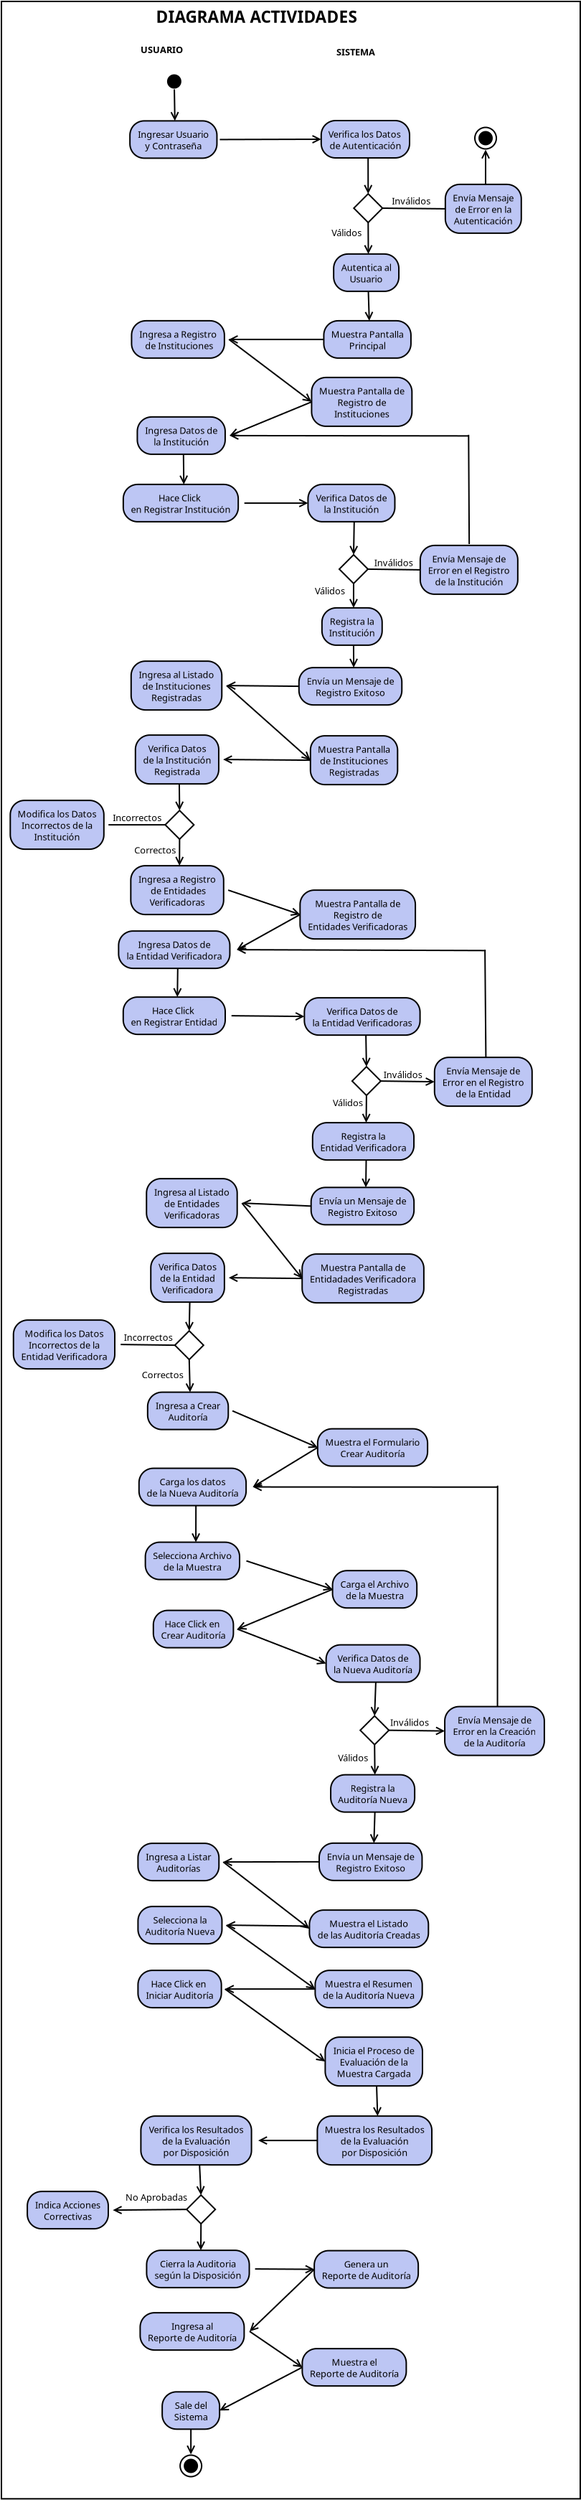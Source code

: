 <?xml version="1.0" encoding="UTF-8"?>
<dia:diagram xmlns:dia="http://www.lysator.liu.se/~alla/dia/">
  <dia:layer name="Fondo" visible="true" active="true">
    <dia:group>
      <dia:object type="Standard - Box" version="0" id="O0">
        <dia:attribute name="obj_pos">
          <dia:point val="27.387,-23.555"/>
        </dia:attribute>
        <dia:attribute name="obj_bb">
          <dia:rectangle val="27.337,-23.605;67.785,150.461"/>
        </dia:attribute>
        <dia:attribute name="elem_corner">
          <dia:point val="27.387,-23.555"/>
        </dia:attribute>
        <dia:attribute name="elem_width">
          <dia:real val="40.348"/>
        </dia:attribute>
        <dia:attribute name="elem_height">
          <dia:real val="173.966"/>
        </dia:attribute>
        <dia:attribute name="border_width">
          <dia:real val="0.1"/>
        </dia:attribute>
        <dia:attribute name="inner_color">
          <dia:color val="#d8e5e5"/>
        </dia:attribute>
        <dia:attribute name="show_background">
          <dia:boolean val="false"/>
        </dia:attribute>
      </dia:object>
      <dia:object type="UML - Activity" version="0" id="O1">
        <dia:attribute name="obj_pos">
          <dia:point val="49.677,-15.255"/>
        </dia:attribute>
        <dia:attribute name="obj_bb">
          <dia:rectangle val="49.627,-15.305;56.265,-12.605"/>
        </dia:attribute>
        <dia:attribute name="meta">
          <dia:composite type="dict"/>
        </dia:attribute>
        <dia:attribute name="elem_corner">
          <dia:point val="49.677,-15.255"/>
        </dia:attribute>
        <dia:attribute name="elem_width">
          <dia:real val="6.537"/>
        </dia:attribute>
        <dia:attribute name="elem_height">
          <dia:real val="2.6"/>
        </dia:attribute>
        <dia:attribute name="line_colour">
          <dia:color val="#000000"/>
        </dia:attribute>
        <dia:attribute name="fill_colour">
          <dia:color val="#bdc6f4"/>
        </dia:attribute>
        <dia:attribute name="text">
          <dia:composite type="text">
            <dia:attribute name="string">
              <dia:string>#Verifica los Datos
de Autenticación#</dia:string>
            </dia:attribute>
            <dia:attribute name="font">
              <dia:font family="sans" style="0" name="Helvetica"/>
            </dia:attribute>
            <dia:attribute name="height">
              <dia:real val="0.8"/>
            </dia:attribute>
            <dia:attribute name="pos">
              <dia:point val="52.946,-14.16"/>
            </dia:attribute>
            <dia:attribute name="color">
              <dia:color val="#000000"/>
            </dia:attribute>
            <dia:attribute name="alignment">
              <dia:enum val="1"/>
            </dia:attribute>
          </dia:composite>
        </dia:attribute>
      </dia:object>
      <dia:object type="UML - Activity" version="0" id="O2">
        <dia:attribute name="obj_pos">
          <dia:point val="36.344,-15.235"/>
        </dia:attribute>
        <dia:attribute name="obj_bb">
          <dia:rectangle val="36.294,-15.285;42.659,-12.585"/>
        </dia:attribute>
        <dia:attribute name="meta">
          <dia:composite type="dict"/>
        </dia:attribute>
        <dia:attribute name="elem_corner">
          <dia:point val="36.344,-15.235"/>
        </dia:attribute>
        <dia:attribute name="elem_width">
          <dia:real val="6.265"/>
        </dia:attribute>
        <dia:attribute name="elem_height">
          <dia:real val="2.6"/>
        </dia:attribute>
        <dia:attribute name="line_colour">
          <dia:color val="#000000"/>
        </dia:attribute>
        <dia:attribute name="fill_colour">
          <dia:color val="#bdc6f4"/>
        </dia:attribute>
        <dia:attribute name="text">
          <dia:composite type="text">
            <dia:attribute name="string">
              <dia:string>#Ingresar Usuario
y Contraseña#</dia:string>
            </dia:attribute>
            <dia:attribute name="font">
              <dia:font family="sans" style="0" name="Helvetica"/>
            </dia:attribute>
            <dia:attribute name="height">
              <dia:real val="0.8"/>
            </dia:attribute>
            <dia:attribute name="pos">
              <dia:point val="39.476,-14.14"/>
            </dia:attribute>
            <dia:attribute name="color">
              <dia:color val="#000000"/>
            </dia:attribute>
            <dia:attribute name="alignment">
              <dia:enum val="1"/>
            </dia:attribute>
          </dia:composite>
        </dia:attribute>
      </dia:object>
      <dia:object type="UML - Activity" version="0" id="O3">
        <dia:attribute name="obj_pos">
          <dia:point val="38.594,142.96"/>
        </dia:attribute>
        <dia:attribute name="obj_bb">
          <dia:rectangle val="38.544,142.91;42.644,145.61"/>
        </dia:attribute>
        <dia:attribute name="meta">
          <dia:composite type="dict"/>
        </dia:attribute>
        <dia:attribute name="elem_corner">
          <dia:point val="38.594,142.96"/>
        </dia:attribute>
        <dia:attribute name="elem_width">
          <dia:real val="4"/>
        </dia:attribute>
        <dia:attribute name="elem_height">
          <dia:real val="2.6"/>
        </dia:attribute>
        <dia:attribute name="line_colour">
          <dia:color val="#000000"/>
        </dia:attribute>
        <dia:attribute name="fill_colour">
          <dia:color val="#bdc6f4"/>
        </dia:attribute>
        <dia:attribute name="text">
          <dia:composite type="text">
            <dia:attribute name="string">
              <dia:string>#Sale del
Sistema#</dia:string>
            </dia:attribute>
            <dia:attribute name="font">
              <dia:font family="sans" style="0" name="Helvetica"/>
            </dia:attribute>
            <dia:attribute name="height">
              <dia:real val="0.8"/>
            </dia:attribute>
            <dia:attribute name="pos">
              <dia:point val="40.594,144.055"/>
            </dia:attribute>
            <dia:attribute name="color">
              <dia:color val="#000000"/>
            </dia:attribute>
            <dia:attribute name="alignment">
              <dia:enum val="1"/>
            </dia:attribute>
          </dia:composite>
        </dia:attribute>
      </dia:object>
      <dia:object type="UML - Activity" version="0" id="O4">
        <dia:attribute name="obj_pos">
          <dia:point val="49.194,133.125"/>
        </dia:attribute>
        <dia:attribute name="obj_bb">
          <dia:rectangle val="49.144,133.075;56.874,135.775"/>
        </dia:attribute>
        <dia:attribute name="meta">
          <dia:composite type="dict"/>
        </dia:attribute>
        <dia:attribute name="elem_corner">
          <dia:point val="49.194,133.125"/>
        </dia:attribute>
        <dia:attribute name="elem_width">
          <dia:real val="7.63"/>
        </dia:attribute>
        <dia:attribute name="elem_height">
          <dia:real val="2.6"/>
        </dia:attribute>
        <dia:attribute name="line_colour">
          <dia:color val="#000000"/>
        </dia:attribute>
        <dia:attribute name="fill_colour">
          <dia:color val="#bdc6f4"/>
        </dia:attribute>
        <dia:attribute name="text">
          <dia:composite type="text">
            <dia:attribute name="string">
              <dia:string>#Genera un
Reporte de Auditoría#</dia:string>
            </dia:attribute>
            <dia:attribute name="font">
              <dia:font family="sans" style="0" name="Helvetica"/>
            </dia:attribute>
            <dia:attribute name="height">
              <dia:real val="0.8"/>
            </dia:attribute>
            <dia:attribute name="pos">
              <dia:point val="53.009,134.22"/>
            </dia:attribute>
            <dia:attribute name="color">
              <dia:color val="#000000"/>
            </dia:attribute>
            <dia:attribute name="alignment">
              <dia:enum val="1"/>
            </dia:attribute>
          </dia:composite>
        </dia:attribute>
      </dia:object>
      <dia:object type="Standard - Line" version="0" id="O5">
        <dia:attribute name="obj_pos">
          <dia:point val="42.609,-13.935"/>
        </dia:attribute>
        <dia:attribute name="obj_bb">
          <dia:rectangle val="42.559,-14.284;49.789,-13.623"/>
        </dia:attribute>
        <dia:attribute name="conn_endpoints">
          <dia:point val="42.609,-13.935"/>
          <dia:point val="49.677,-13.955"/>
        </dia:attribute>
        <dia:attribute name="numcp">
          <dia:int val="1"/>
        </dia:attribute>
        <dia:attribute name="end_arrow">
          <dia:enum val="1"/>
        </dia:attribute>
        <dia:attribute name="end_arrow_length">
          <dia:real val="0.5"/>
        </dia:attribute>
        <dia:attribute name="end_arrow_width">
          <dia:real val="0.5"/>
        </dia:attribute>
        <dia:connections>
          <dia:connection handle="0" to="O2" connection="4"/>
          <dia:connection handle="1" to="O1" connection="3"/>
        </dia:connections>
      </dia:object>
      <dia:object type="Standard - Line" version="0" id="O6">
        <dia:attribute name="obj_pos">
          <dia:point val="48.127,24.151"/>
        </dia:attribute>
        <dia:attribute name="obj_bb">
          <dia:rectangle val="42.97,23.775;48.177,24.437"/>
        </dia:attribute>
        <dia:attribute name="conn_endpoints">
          <dia:point val="48.127,24.151"/>
          <dia:point val="43.082,24.101"/>
        </dia:attribute>
        <dia:attribute name="numcp">
          <dia:int val="1"/>
        </dia:attribute>
        <dia:attribute name="end_arrow">
          <dia:enum val="1"/>
        </dia:attribute>
        <dia:attribute name="end_arrow_length">
          <dia:real val="0.5"/>
        </dia:attribute>
        <dia:attribute name="end_arrow_width">
          <dia:real val="0.5"/>
        </dia:attribute>
        <dia:connections>
          <dia:connection handle="0" to="O45" connection="3"/>
          <dia:connection handle="1" to="O65" connection="4"/>
        </dia:connections>
      </dia:object>
      <dia:object type="Standard - Line" version="0" id="O7">
        <dia:attribute name="obj_pos">
          <dia:point val="53.539,121.651"/>
        </dia:attribute>
        <dia:attribute name="obj_bb">
          <dia:rectangle val="53.259,121.599;53.92,123.863"/>
        </dia:attribute>
        <dia:attribute name="conn_endpoints">
          <dia:point val="53.539,121.651"/>
          <dia:point val="53.607,123.751"/>
        </dia:attribute>
        <dia:attribute name="numcp">
          <dia:int val="1"/>
        </dia:attribute>
        <dia:attribute name="end_arrow">
          <dia:enum val="1"/>
        </dia:attribute>
        <dia:attribute name="end_arrow_length">
          <dia:real val="0.5"/>
        </dia:attribute>
        <dia:attribute name="end_arrow_width">
          <dia:real val="0.5"/>
        </dia:attribute>
        <dia:connections>
          <dia:connection handle="0" to="O130" connection="6"/>
          <dia:connection handle="1" to="O132" connection="1"/>
        </dia:connections>
      </dia:object>
      <dia:object type="Standard - Line" version="0" id="O8">
        <dia:attribute name="obj_pos">
          <dia:point val="45.067,134.401"/>
        </dia:attribute>
        <dia:attribute name="obj_bb">
          <dia:rectangle val="45.017,134.091;49.305,134.753"/>
        </dia:attribute>
        <dia:attribute name="conn_endpoints">
          <dia:point val="45.067,134.401"/>
          <dia:point val="49.194,134.425"/>
        </dia:attribute>
        <dia:attribute name="numcp">
          <dia:int val="1"/>
        </dia:attribute>
        <dia:attribute name="end_arrow">
          <dia:enum val="1"/>
        </dia:attribute>
        <dia:attribute name="end_arrow_length">
          <dia:real val="0.5"/>
        </dia:attribute>
        <dia:attribute name="end_arrow_width">
          <dia:real val="0.5"/>
        </dia:attribute>
        <dia:connections>
          <dia:connection handle="0" to="O134" connection="4"/>
          <dia:connection handle="1" to="O4" connection="3"/>
        </dia:connections>
      </dia:object>
      <dia:object type="UML - State Term" version="0" id="O9">
        <dia:attribute name="obj_pos">
          <dia:point val="38.931,-18.48"/>
        </dia:attribute>
        <dia:attribute name="obj_bb">
          <dia:rectangle val="38.881,-18.53;39.981,-17.43"/>
        </dia:attribute>
        <dia:attribute name="meta">
          <dia:composite type="dict"/>
        </dia:attribute>
        <dia:attribute name="elem_corner">
          <dia:point val="38.931,-18.48"/>
        </dia:attribute>
        <dia:attribute name="elem_width">
          <dia:real val="1"/>
        </dia:attribute>
        <dia:attribute name="elem_height">
          <dia:real val="1"/>
        </dia:attribute>
        <dia:attribute name="line_colour">
          <dia:color val="#000000"/>
        </dia:attribute>
        <dia:attribute name="fill_colour">
          <dia:color val="#ffffff"/>
        </dia:attribute>
        <dia:attribute name="is_final">
          <dia:boolean val="false"/>
        </dia:attribute>
      </dia:object>
      <dia:object type="Standard - Line" version="0" id="O10">
        <dia:attribute name="obj_pos">
          <dia:point val="61.136,-10.81"/>
        </dia:attribute>
        <dia:attribute name="obj_bb">
          <dia:rectangle val="60.806,-13.342;61.468,-10.76"/>
        </dia:attribute>
        <dia:attribute name="conn_endpoints">
          <dia:point val="61.136,-10.81"/>
          <dia:point val="61.137,-13.23"/>
        </dia:attribute>
        <dia:attribute name="numcp">
          <dia:int val="1"/>
        </dia:attribute>
        <dia:attribute name="end_arrow">
          <dia:enum val="1"/>
        </dia:attribute>
        <dia:attribute name="end_arrow_length">
          <dia:real val="0.5"/>
        </dia:attribute>
        <dia:attribute name="end_arrow_width">
          <dia:real val="0.5"/>
        </dia:attribute>
        <dia:connections>
          <dia:connection handle="0" to="O21" connection="1"/>
          <dia:connection handle="1" to="O11" connection="8"/>
        </dia:connections>
      </dia:object>
      <dia:object type="UML - State Term" version="0" id="O11">
        <dia:attribute name="obj_pos">
          <dia:point val="60.387,-14.78"/>
        </dia:attribute>
        <dia:attribute name="obj_bb">
          <dia:rectangle val="60.337,-14.83;61.937,-13.23"/>
        </dia:attribute>
        <dia:attribute name="meta">
          <dia:composite type="dict"/>
        </dia:attribute>
        <dia:attribute name="elem_corner">
          <dia:point val="60.387,-14.78"/>
        </dia:attribute>
        <dia:attribute name="elem_width">
          <dia:real val="1.5"/>
        </dia:attribute>
        <dia:attribute name="elem_height">
          <dia:real val="1.5"/>
        </dia:attribute>
        <dia:attribute name="line_colour">
          <dia:color val="#000000"/>
        </dia:attribute>
        <dia:attribute name="fill_colour">
          <dia:color val="#ffffff"/>
        </dia:attribute>
        <dia:attribute name="is_final">
          <dia:boolean val="true"/>
        </dia:attribute>
      </dia:object>
      <dia:object type="Standard - Line" version="0" id="O12">
        <dia:attribute name="obj_pos">
          <dia:point val="40.594,145.56"/>
        </dia:attribute>
        <dia:attribute name="obj_bb">
          <dia:rectangle val="40.263,145.51;40.925,147.431"/>
        </dia:attribute>
        <dia:attribute name="conn_endpoints">
          <dia:point val="40.594,145.56"/>
          <dia:point val="40.594,147.32"/>
        </dia:attribute>
        <dia:attribute name="numcp">
          <dia:int val="1"/>
        </dia:attribute>
        <dia:attribute name="end_arrow">
          <dia:enum val="1"/>
        </dia:attribute>
        <dia:attribute name="end_arrow_length">
          <dia:real val="0.5"/>
        </dia:attribute>
        <dia:attribute name="end_arrow_width">
          <dia:real val="0.5"/>
        </dia:attribute>
        <dia:connections>
          <dia:connection handle="0" to="O3" connection="6"/>
          <dia:connection handle="1" to="O13" connection="8"/>
        </dia:connections>
      </dia:object>
      <dia:object type="UML - State Term" version="0" id="O13">
        <dia:attribute name="obj_pos">
          <dia:point val="39.844,147.37"/>
        </dia:attribute>
        <dia:attribute name="obj_bb">
          <dia:rectangle val="39.794,147.32;41.394,148.92"/>
        </dia:attribute>
        <dia:attribute name="meta">
          <dia:composite type="dict"/>
        </dia:attribute>
        <dia:attribute name="elem_corner">
          <dia:point val="39.844,147.37"/>
        </dia:attribute>
        <dia:attribute name="elem_width">
          <dia:real val="1.5"/>
        </dia:attribute>
        <dia:attribute name="elem_height">
          <dia:real val="1.5"/>
        </dia:attribute>
        <dia:attribute name="line_colour">
          <dia:color val="#000000"/>
        </dia:attribute>
        <dia:attribute name="fill_colour">
          <dia:color val="#ffffff"/>
        </dia:attribute>
        <dia:attribute name="is_final">
          <dia:boolean val="true"/>
        </dia:attribute>
      </dia:object>
      <dia:object type="Standard - Line" version="0" id="O14">
        <dia:attribute name="obj_pos">
          <dia:point val="39.44,-17.43"/>
        </dia:attribute>
        <dia:attribute name="obj_bb">
          <dia:rectangle val="39.136,-17.481;39.798,-15.123"/>
        </dia:attribute>
        <dia:attribute name="conn_endpoints">
          <dia:point val="39.44,-17.43"/>
          <dia:point val="39.476,-15.235"/>
        </dia:attribute>
        <dia:attribute name="numcp">
          <dia:int val="1"/>
        </dia:attribute>
        <dia:attribute name="end_arrow">
          <dia:enum val="1"/>
        </dia:attribute>
        <dia:attribute name="end_arrow_length">
          <dia:real val="0.5"/>
        </dia:attribute>
        <dia:attribute name="end_arrow_width">
          <dia:real val="0.5"/>
        </dia:attribute>
        <dia:connections>
          <dia:connection handle="0" to="O9" connection="8"/>
          <dia:connection handle="1" to="O2" connection="1"/>
        </dia:connections>
      </dia:object>
      <dia:object type="Standard - Text" version="1" id="O15">
        <dia:attribute name="obj_pos">
          <dia:point val="37.085,-19.955"/>
        </dia:attribute>
        <dia:attribute name="obj_bb">
          <dia:rectangle val="37.085,-20.55;40.335,-19.802"/>
        </dia:attribute>
        <dia:attribute name="text">
          <dia:composite type="text">
            <dia:attribute name="string">
              <dia:string>#USUARIO#</dia:string>
            </dia:attribute>
            <dia:attribute name="font">
              <dia:font family="sans" style="80" name="Helvetica-Bold"/>
            </dia:attribute>
            <dia:attribute name="height">
              <dia:real val="0.8"/>
            </dia:attribute>
            <dia:attribute name="pos">
              <dia:point val="37.085,-19.955"/>
            </dia:attribute>
            <dia:attribute name="color">
              <dia:color val="#000000"/>
            </dia:attribute>
            <dia:attribute name="alignment">
              <dia:enum val="0"/>
            </dia:attribute>
          </dia:composite>
        </dia:attribute>
        <dia:attribute name="valign">
          <dia:enum val="3"/>
        </dia:attribute>
      </dia:object>
      <dia:object type="Standard - Text" version="1" id="O16">
        <dia:attribute name="obj_pos">
          <dia:point val="50.735,-19.79"/>
        </dia:attribute>
        <dia:attribute name="obj_bb">
          <dia:rectangle val="50.735,-20.385;53.9,-19.637"/>
        </dia:attribute>
        <dia:attribute name="text">
          <dia:composite type="text">
            <dia:attribute name="string">
              <dia:string>#SISTEMA#</dia:string>
            </dia:attribute>
            <dia:attribute name="font">
              <dia:font family="sans" style="80" name="Helvetica-Bold"/>
            </dia:attribute>
            <dia:attribute name="height">
              <dia:real val="0.8"/>
            </dia:attribute>
            <dia:attribute name="pos">
              <dia:point val="50.735,-19.79"/>
            </dia:attribute>
            <dia:attribute name="color">
              <dia:color val="#000000"/>
            </dia:attribute>
            <dia:attribute name="alignment">
              <dia:enum val="0"/>
            </dia:attribute>
          </dia:composite>
        </dia:attribute>
        <dia:attribute name="valign">
          <dia:enum val="3"/>
        </dia:attribute>
      </dia:object>
      <dia:object type="UML - Branch" version="0" id="O17">
        <dia:attribute name="obj_pos">
          <dia:point val="51.951,-10.154"/>
        </dia:attribute>
        <dia:attribute name="obj_bb">
          <dia:rectangle val="51.88,-10.225;54.021,-8.084"/>
        </dia:attribute>
        <dia:attribute name="meta">
          <dia:composite type="dict"/>
        </dia:attribute>
        <dia:attribute name="elem_corner">
          <dia:point val="51.951,-10.154"/>
        </dia:attribute>
        <dia:attribute name="elem_width">
          <dia:real val="2"/>
        </dia:attribute>
        <dia:attribute name="elem_height">
          <dia:real val="2"/>
        </dia:attribute>
        <dia:attribute name="line_colour">
          <dia:color val="#000000"/>
        </dia:attribute>
        <dia:attribute name="fill_colour">
          <dia:color val="#ffffff"/>
        </dia:attribute>
      </dia:object>
      <dia:object type="Standard - Line" version="0" id="O18">
        <dia:attribute name="obj_pos">
          <dia:point val="53.951,-9.154"/>
        </dia:attribute>
        <dia:attribute name="obj_bb">
          <dia:rectangle val="53.9,-9.205;58.38,-9.059"/>
        </dia:attribute>
        <dia:attribute name="conn_endpoints">
          <dia:point val="53.951,-9.154"/>
          <dia:point val="58.33,-9.11"/>
        </dia:attribute>
        <dia:attribute name="numcp">
          <dia:int val="1"/>
        </dia:attribute>
        <dia:connections>
          <dia:connection handle="0" to="O17" connection="2"/>
          <dia:connection handle="1" to="O21" connection="3"/>
        </dia:connections>
      </dia:object>
      <dia:object type="Standard - Line" version="0" id="O19">
        <dia:attribute name="obj_pos">
          <dia:point val="52.946,-12.655"/>
        </dia:attribute>
        <dia:attribute name="obj_bb">
          <dia:rectangle val="52.619,-12.705;53.281,-10.043"/>
        </dia:attribute>
        <dia:attribute name="conn_endpoints">
          <dia:point val="52.946,-12.655"/>
          <dia:point val="52.951,-10.154"/>
        </dia:attribute>
        <dia:attribute name="numcp">
          <dia:int val="1"/>
        </dia:attribute>
        <dia:attribute name="end_arrow">
          <dia:enum val="1"/>
        </dia:attribute>
        <dia:attribute name="end_arrow_length">
          <dia:real val="0.5"/>
        </dia:attribute>
        <dia:attribute name="end_arrow_width">
          <dia:real val="0.5"/>
        </dia:attribute>
        <dia:connections>
          <dia:connection handle="0" to="O1" connection="6"/>
          <dia:connection handle="1" to="O17" connection="1"/>
        </dia:connections>
      </dia:object>
      <dia:object type="Standard - Line" version="0" id="O20">
        <dia:attribute name="obj_pos">
          <dia:point val="52.951,-8.154"/>
        </dia:attribute>
        <dia:attribute name="obj_bb">
          <dia:rectangle val="52.63,-8.205;53.291,-5.848"/>
        </dia:attribute>
        <dia:attribute name="conn_endpoints">
          <dia:point val="52.951,-8.154"/>
          <dia:point val="52.964,-5.96"/>
        </dia:attribute>
        <dia:attribute name="numcp">
          <dia:int val="1"/>
        </dia:attribute>
        <dia:attribute name="end_arrow">
          <dia:enum val="1"/>
        </dia:attribute>
        <dia:attribute name="end_arrow_length">
          <dia:real val="0.5"/>
        </dia:attribute>
        <dia:attribute name="end_arrow_width">
          <dia:real val="0.5"/>
        </dia:attribute>
        <dia:connections>
          <dia:connection handle="0" to="O17" connection="3"/>
          <dia:connection handle="1" to="O24" connection="1"/>
        </dia:connections>
      </dia:object>
      <dia:object type="UML - Activity" version="0" id="O21">
        <dia:attribute name="obj_pos">
          <dia:point val="58.33,-10.81"/>
        </dia:attribute>
        <dia:attribute name="obj_bb">
          <dia:rectangle val="58.28,-10.86;63.992,-7.36"/>
        </dia:attribute>
        <dia:attribute name="meta">
          <dia:composite type="dict"/>
        </dia:attribute>
        <dia:attribute name="elem_corner">
          <dia:point val="58.33,-10.81"/>
        </dia:attribute>
        <dia:attribute name="elem_width">
          <dia:real val="5.612"/>
        </dia:attribute>
        <dia:attribute name="elem_height">
          <dia:real val="3.4"/>
        </dia:attribute>
        <dia:attribute name="line_colour">
          <dia:color val="#000000"/>
        </dia:attribute>
        <dia:attribute name="fill_colour">
          <dia:color val="#bdc6f4"/>
        </dia:attribute>
        <dia:attribute name="text">
          <dia:composite type="text">
            <dia:attribute name="string">
              <dia:string>#Envía Mensaje
de Error en la
Autenticación#</dia:string>
            </dia:attribute>
            <dia:attribute name="font">
              <dia:font family="sans" style="0" name="Helvetica"/>
            </dia:attribute>
            <dia:attribute name="height">
              <dia:real val="0.8"/>
            </dia:attribute>
            <dia:attribute name="pos">
              <dia:point val="61.136,-9.715"/>
            </dia:attribute>
            <dia:attribute name="color">
              <dia:color val="#000000"/>
            </dia:attribute>
            <dia:attribute name="alignment">
              <dia:enum val="1"/>
            </dia:attribute>
          </dia:composite>
        </dia:attribute>
      </dia:object>
      <dia:object type="Standard - Text" version="1" id="O22">
        <dia:attribute name="obj_pos">
          <dia:point val="50.4,-7.2"/>
        </dia:attribute>
        <dia:attribute name="obj_bb">
          <dia:rectangle val="50.4,-7.795;52.667,-7.048"/>
        </dia:attribute>
        <dia:attribute name="text">
          <dia:composite type="text">
            <dia:attribute name="string">
              <dia:string>#Válidos#</dia:string>
            </dia:attribute>
            <dia:attribute name="font">
              <dia:font family="sans" style="0" name="Helvetica"/>
            </dia:attribute>
            <dia:attribute name="height">
              <dia:real val="0.8"/>
            </dia:attribute>
            <dia:attribute name="pos">
              <dia:point val="50.4,-7.2"/>
            </dia:attribute>
            <dia:attribute name="color">
              <dia:color val="#000000"/>
            </dia:attribute>
            <dia:attribute name="alignment">
              <dia:enum val="0"/>
            </dia:attribute>
          </dia:composite>
        </dia:attribute>
        <dia:attribute name="valign">
          <dia:enum val="3"/>
        </dia:attribute>
      </dia:object>
      <dia:object type="Standard - Text" version="1" id="O23">
        <dia:attribute name="obj_pos">
          <dia:point val="54.595,-9.415"/>
        </dia:attribute>
        <dia:attribute name="obj_bb">
          <dia:rectangle val="54.595,-10.01;57.45,-9.262"/>
        </dia:attribute>
        <dia:attribute name="text">
          <dia:composite type="text">
            <dia:attribute name="string">
              <dia:string>#Inválidos#</dia:string>
            </dia:attribute>
            <dia:attribute name="font">
              <dia:font family="sans" style="0" name="Helvetica"/>
            </dia:attribute>
            <dia:attribute name="height">
              <dia:real val="0.8"/>
            </dia:attribute>
            <dia:attribute name="pos">
              <dia:point val="54.595,-9.415"/>
            </dia:attribute>
            <dia:attribute name="color">
              <dia:color val="#000000"/>
            </dia:attribute>
            <dia:attribute name="alignment">
              <dia:enum val="0"/>
            </dia:attribute>
          </dia:composite>
        </dia:attribute>
        <dia:attribute name="valign">
          <dia:enum val="3"/>
        </dia:attribute>
      </dia:object>
      <dia:object type="UML - Activity" version="0" id="O24">
        <dia:attribute name="obj_pos">
          <dia:point val="50.545,-5.96"/>
        </dia:attribute>
        <dia:attribute name="obj_bb">
          <dia:rectangle val="50.495,-6.01;55.432,-3.31"/>
        </dia:attribute>
        <dia:attribute name="meta">
          <dia:composite type="dict"/>
        </dia:attribute>
        <dia:attribute name="elem_corner">
          <dia:point val="50.545,-5.96"/>
        </dia:attribute>
        <dia:attribute name="elem_width">
          <dia:real val="4.838"/>
        </dia:attribute>
        <dia:attribute name="elem_height">
          <dia:real val="2.6"/>
        </dia:attribute>
        <dia:attribute name="line_colour">
          <dia:color val="#000000"/>
        </dia:attribute>
        <dia:attribute name="fill_colour">
          <dia:color val="#bdc6f4"/>
        </dia:attribute>
        <dia:attribute name="text">
          <dia:composite type="text">
            <dia:attribute name="string">
              <dia:string>#Autentica al
Usuario#</dia:string>
            </dia:attribute>
            <dia:attribute name="font">
              <dia:font family="sans" style="0" name="Helvetica"/>
            </dia:attribute>
            <dia:attribute name="height">
              <dia:real val="0.8"/>
            </dia:attribute>
            <dia:attribute name="pos">
              <dia:point val="52.964,-4.865"/>
            </dia:attribute>
            <dia:attribute name="color">
              <dia:color val="#000000"/>
            </dia:attribute>
            <dia:attribute name="alignment">
              <dia:enum val="1"/>
            </dia:attribute>
          </dia:composite>
        </dia:attribute>
      </dia:object>
      <dia:object type="UML - Activity" version="0" id="O25">
        <dia:attribute name="obj_pos">
          <dia:point val="49.858,-1.31"/>
        </dia:attribute>
        <dia:attribute name="obj_bb">
          <dia:rectangle val="49.808,-1.36;56.245,1.34"/>
        </dia:attribute>
        <dia:attribute name="meta">
          <dia:composite type="dict"/>
        </dia:attribute>
        <dia:attribute name="elem_corner">
          <dia:point val="49.858,-1.31"/>
        </dia:attribute>
        <dia:attribute name="elem_width">
          <dia:real val="6.338"/>
        </dia:attribute>
        <dia:attribute name="elem_height">
          <dia:real val="2.6"/>
        </dia:attribute>
        <dia:attribute name="line_colour">
          <dia:color val="#000000"/>
        </dia:attribute>
        <dia:attribute name="fill_colour">
          <dia:color val="#bdc6f4"/>
        </dia:attribute>
        <dia:attribute name="text">
          <dia:composite type="text">
            <dia:attribute name="string">
              <dia:string>#Muestra Pantalla
Principal#</dia:string>
            </dia:attribute>
            <dia:attribute name="font">
              <dia:font family="sans" style="0" name="Helvetica"/>
            </dia:attribute>
            <dia:attribute name="height">
              <dia:real val="0.8"/>
            </dia:attribute>
            <dia:attribute name="pos">
              <dia:point val="53.027,-0.215"/>
            </dia:attribute>
            <dia:attribute name="color">
              <dia:color val="#000000"/>
            </dia:attribute>
            <dia:attribute name="alignment">
              <dia:enum val="1"/>
            </dia:attribute>
          </dia:composite>
        </dia:attribute>
      </dia:object>
      <dia:object type="Standard - Line" version="0" id="O26">
        <dia:attribute name="obj_pos">
          <dia:point val="52.964,-3.36"/>
        </dia:attribute>
        <dia:attribute name="obj_bb">
          <dia:rectangle val="52.679,-3.412;53.34,-1.198"/>
        </dia:attribute>
        <dia:attribute name="conn_endpoints">
          <dia:point val="52.964,-3.36"/>
          <dia:point val="53.027,-1.31"/>
        </dia:attribute>
        <dia:attribute name="numcp">
          <dia:int val="1"/>
        </dia:attribute>
        <dia:attribute name="end_arrow">
          <dia:enum val="1"/>
        </dia:attribute>
        <dia:attribute name="end_arrow_length">
          <dia:real val="0.5"/>
        </dia:attribute>
        <dia:attribute name="end_arrow_width">
          <dia:real val="0.5"/>
        </dia:attribute>
        <dia:connections>
          <dia:connection handle="0" to="O24" connection="6"/>
          <dia:connection handle="1" to="O25" connection="1"/>
        </dia:connections>
      </dia:object>
      <dia:object type="UML - Activity" version="0" id="O27">
        <dia:attribute name="obj_pos">
          <dia:point val="36.458,-1.31"/>
        </dia:attribute>
        <dia:attribute name="obj_bb">
          <dia:rectangle val="36.408,-1.36;43.295,1.34"/>
        </dia:attribute>
        <dia:attribute name="meta">
          <dia:composite type="dict"/>
        </dia:attribute>
        <dia:attribute name="elem_corner">
          <dia:point val="36.458,-1.31"/>
        </dia:attribute>
        <dia:attribute name="elem_width">
          <dia:real val="6.787"/>
        </dia:attribute>
        <dia:attribute name="elem_height">
          <dia:real val="2.6"/>
        </dia:attribute>
        <dia:attribute name="line_colour">
          <dia:color val="#000000"/>
        </dia:attribute>
        <dia:attribute name="fill_colour">
          <dia:color val="#bdc6f4"/>
        </dia:attribute>
        <dia:attribute name="text">
          <dia:composite type="text">
            <dia:attribute name="string">
              <dia:string>#Ingresa a Registro
 de Instituciones#</dia:string>
            </dia:attribute>
            <dia:attribute name="font">
              <dia:font family="sans" style="0" name="Helvetica"/>
            </dia:attribute>
            <dia:attribute name="height">
              <dia:real val="0.8"/>
            </dia:attribute>
            <dia:attribute name="pos">
              <dia:point val="39.852,-0.215"/>
            </dia:attribute>
            <dia:attribute name="color">
              <dia:color val="#000000"/>
            </dia:attribute>
            <dia:attribute name="alignment">
              <dia:enum val="1"/>
            </dia:attribute>
          </dia:composite>
        </dia:attribute>
      </dia:object>
      <dia:object type="UML - Activity" version="0" id="O28">
        <dia:attribute name="obj_pos">
          <dia:point val="49.008,2.64"/>
        </dia:attribute>
        <dia:attribute name="obj_bb">
          <dia:rectangle val="48.958,2.59;56.4,6.09"/>
        </dia:attribute>
        <dia:attribute name="meta">
          <dia:composite type="dict"/>
        </dia:attribute>
        <dia:attribute name="elem_corner">
          <dia:point val="49.008,2.64"/>
        </dia:attribute>
        <dia:attribute name="elem_width">
          <dia:real val="7.343"/>
        </dia:attribute>
        <dia:attribute name="elem_height">
          <dia:real val="3.4"/>
        </dia:attribute>
        <dia:attribute name="line_colour">
          <dia:color val="#000000"/>
        </dia:attribute>
        <dia:attribute name="fill_colour">
          <dia:color val="#bdc6f4"/>
        </dia:attribute>
        <dia:attribute name="text">
          <dia:composite type="text">
            <dia:attribute name="string">
              <dia:string>#Muestra Pantalla de
Registro de
Instituciones#</dia:string>
            </dia:attribute>
            <dia:attribute name="font">
              <dia:font family="sans" style="0" name="Helvetica"/>
            </dia:attribute>
            <dia:attribute name="height">
              <dia:real val="0.8"/>
            </dia:attribute>
            <dia:attribute name="pos">
              <dia:point val="52.679,3.735"/>
            </dia:attribute>
            <dia:attribute name="color">
              <dia:color val="#000000"/>
            </dia:attribute>
            <dia:attribute name="alignment">
              <dia:enum val="1"/>
            </dia:attribute>
          </dia:composite>
        </dia:attribute>
      </dia:object>
      <dia:object type="Standard - Line" version="0" id="O29">
        <dia:attribute name="obj_pos">
          <dia:point val="49.858,-0.01"/>
        </dia:attribute>
        <dia:attribute name="obj_bb">
          <dia:rectangle val="43.133,-0.341;49.908,0.321"/>
        </dia:attribute>
        <dia:attribute name="conn_endpoints">
          <dia:point val="49.858,-0.01"/>
          <dia:point val="43.245,-0.01"/>
        </dia:attribute>
        <dia:attribute name="numcp">
          <dia:int val="1"/>
        </dia:attribute>
        <dia:attribute name="end_arrow">
          <dia:enum val="1"/>
        </dia:attribute>
        <dia:attribute name="end_arrow_length">
          <dia:real val="0.5"/>
        </dia:attribute>
        <dia:attribute name="end_arrow_width">
          <dia:real val="0.5"/>
        </dia:attribute>
        <dia:connections>
          <dia:connection handle="0" to="O25" connection="3"/>
          <dia:connection handle="1" to="O27" connection="4"/>
        </dia:connections>
      </dia:object>
      <dia:object type="Standard - Line" version="0" id="O30">
        <dia:attribute name="obj_pos">
          <dia:point val="43.245,-0.01"/>
        </dia:attribute>
        <dia:attribute name="obj_bb">
          <dia:rectangle val="43.175,-0.08;49.097,4.41"/>
        </dia:attribute>
        <dia:attribute name="conn_endpoints">
          <dia:point val="43.245,-0.01"/>
          <dia:point val="49.008,4.34"/>
        </dia:attribute>
        <dia:attribute name="numcp">
          <dia:int val="1"/>
        </dia:attribute>
        <dia:attribute name="end_arrow">
          <dia:enum val="1"/>
        </dia:attribute>
        <dia:attribute name="end_arrow_length">
          <dia:real val="0.5"/>
        </dia:attribute>
        <dia:attribute name="end_arrow_width">
          <dia:real val="0.5"/>
        </dia:attribute>
        <dia:connections>
          <dia:connection handle="0" to="O27" connection="4"/>
          <dia:connection handle="1" to="O28" connection="3"/>
        </dia:connections>
      </dia:object>
      <dia:object type="UML - Activity" version="0" id="O31">
        <dia:attribute name="obj_pos">
          <dia:point val="36.858,5.39"/>
        </dia:attribute>
        <dia:attribute name="obj_bb">
          <dia:rectangle val="36.808,5.34;43.345,8.04"/>
        </dia:attribute>
        <dia:attribute name="meta">
          <dia:composite type="dict"/>
        </dia:attribute>
        <dia:attribute name="elem_corner">
          <dia:point val="36.858,5.39"/>
        </dia:attribute>
        <dia:attribute name="elem_width">
          <dia:real val="6.438"/>
        </dia:attribute>
        <dia:attribute name="elem_height">
          <dia:real val="2.6"/>
        </dia:attribute>
        <dia:attribute name="line_colour">
          <dia:color val="#000000"/>
        </dia:attribute>
        <dia:attribute name="fill_colour">
          <dia:color val="#bdc6f4"/>
        </dia:attribute>
        <dia:attribute name="text">
          <dia:composite type="text">
            <dia:attribute name="string">
              <dia:string>#Ingresa Datos de
la Institución#</dia:string>
            </dia:attribute>
            <dia:attribute name="font">
              <dia:font family="sans" style="0" name="Helvetica"/>
            </dia:attribute>
            <dia:attribute name="height">
              <dia:real val="0.8"/>
            </dia:attribute>
            <dia:attribute name="pos">
              <dia:point val="40.077,6.485"/>
            </dia:attribute>
            <dia:attribute name="color">
              <dia:color val="#000000"/>
            </dia:attribute>
            <dia:attribute name="alignment">
              <dia:enum val="1"/>
            </dia:attribute>
          </dia:composite>
        </dia:attribute>
      </dia:object>
      <dia:object type="UML - Activity" version="0" id="O32">
        <dia:attribute name="obj_pos">
          <dia:point val="48.758,10.09"/>
        </dia:attribute>
        <dia:attribute name="obj_bb">
          <dia:rectangle val="48.708,10.04;55.245,12.74"/>
        </dia:attribute>
        <dia:attribute name="meta">
          <dia:composite type="dict"/>
        </dia:attribute>
        <dia:attribute name="elem_corner">
          <dia:point val="48.758,10.09"/>
        </dia:attribute>
        <dia:attribute name="elem_width">
          <dia:real val="6.438"/>
        </dia:attribute>
        <dia:attribute name="elem_height">
          <dia:real val="2.6"/>
        </dia:attribute>
        <dia:attribute name="line_colour">
          <dia:color val="#000000"/>
        </dia:attribute>
        <dia:attribute name="fill_colour">
          <dia:color val="#bdc6f4"/>
        </dia:attribute>
        <dia:attribute name="text">
          <dia:composite type="text">
            <dia:attribute name="string">
              <dia:string>#Verifica Datos de
la Institución#</dia:string>
            </dia:attribute>
            <dia:attribute name="font">
              <dia:font family="sans" style="0" name="Helvetica"/>
            </dia:attribute>
            <dia:attribute name="height">
              <dia:real val="0.8"/>
            </dia:attribute>
            <dia:attribute name="pos">
              <dia:point val="51.977,11.185"/>
            </dia:attribute>
            <dia:attribute name="color">
              <dia:color val="#000000"/>
            </dia:attribute>
            <dia:attribute name="alignment">
              <dia:enum val="1"/>
            </dia:attribute>
          </dia:composite>
        </dia:attribute>
      </dia:object>
      <dia:object type="Standard - Line" version="0" id="O33">
        <dia:attribute name="obj_pos">
          <dia:point val="49.008,4.34"/>
        </dia:attribute>
        <dia:attribute name="obj_bb">
          <dia:rectangle val="43.192,4.275;49.073,6.796"/>
        </dia:attribute>
        <dia:attribute name="conn_endpoints">
          <dia:point val="49.008,4.34"/>
          <dia:point val="43.295,6.69"/>
        </dia:attribute>
        <dia:attribute name="numcp">
          <dia:int val="1"/>
        </dia:attribute>
        <dia:attribute name="end_arrow">
          <dia:enum val="1"/>
        </dia:attribute>
        <dia:attribute name="end_arrow_length">
          <dia:real val="0.5"/>
        </dia:attribute>
        <dia:attribute name="end_arrow_width">
          <dia:real val="0.5"/>
        </dia:attribute>
        <dia:connections>
          <dia:connection handle="0" to="O28" connection="3"/>
          <dia:connection handle="1" to="O31" connection="4"/>
        </dia:connections>
      </dia:object>
      <dia:object type="Standard - Line" version="0" id="O34">
        <dia:attribute name="obj_pos">
          <dia:point val="44.32,11.39"/>
        </dia:attribute>
        <dia:attribute name="obj_bb">
          <dia:rectangle val="44.27,11.059;48.87,11.721"/>
        </dia:attribute>
        <dia:attribute name="conn_endpoints">
          <dia:point val="44.32,11.39"/>
          <dia:point val="48.758,11.39"/>
        </dia:attribute>
        <dia:attribute name="numcp">
          <dia:int val="1"/>
        </dia:attribute>
        <dia:attribute name="end_arrow">
          <dia:enum val="1"/>
        </dia:attribute>
        <dia:attribute name="end_arrow_length">
          <dia:real val="0.5"/>
        </dia:attribute>
        <dia:attribute name="end_arrow_width">
          <dia:real val="0.5"/>
        </dia:attribute>
        <dia:connections>
          <dia:connection handle="0" to="O43" connection="4"/>
          <dia:connection handle="1" to="O32" connection="3"/>
        </dia:connections>
      </dia:object>
      <dia:object type="UML - Activity" version="0" id="O35">
        <dia:attribute name="obj_pos">
          <dia:point val="56.58,14.34"/>
        </dia:attribute>
        <dia:attribute name="obj_bb">
          <dia:rectangle val="56.53,14.29;63.79,17.79"/>
        </dia:attribute>
        <dia:attribute name="meta">
          <dia:composite type="dict"/>
        </dia:attribute>
        <dia:attribute name="elem_corner">
          <dia:point val="56.58,14.34"/>
        </dia:attribute>
        <dia:attribute name="elem_width">
          <dia:real val="7.16"/>
        </dia:attribute>
        <dia:attribute name="elem_height">
          <dia:real val="3.4"/>
        </dia:attribute>
        <dia:attribute name="line_colour">
          <dia:color val="#000000"/>
        </dia:attribute>
        <dia:attribute name="fill_colour">
          <dia:color val="#bdc6f4"/>
        </dia:attribute>
        <dia:attribute name="text">
          <dia:composite type="text">
            <dia:attribute name="string">
              <dia:string>#Envía Mensaje de
Error en el Registro
de la Institución#</dia:string>
            </dia:attribute>
            <dia:attribute name="font">
              <dia:font family="sans" style="0" name="Helvetica"/>
            </dia:attribute>
            <dia:attribute name="height">
              <dia:real val="0.8"/>
            </dia:attribute>
            <dia:attribute name="pos">
              <dia:point val="60.16,15.435"/>
            </dia:attribute>
            <dia:attribute name="color">
              <dia:color val="#000000"/>
            </dia:attribute>
            <dia:attribute name="alignment">
              <dia:enum val="1"/>
            </dia:attribute>
          </dia:composite>
        </dia:attribute>
      </dia:object>
      <dia:object type="UML - Branch" version="0" id="O36">
        <dia:attribute name="obj_pos">
          <dia:point val="50.936,14.991"/>
        </dia:attribute>
        <dia:attribute name="obj_bb">
          <dia:rectangle val="50.865,14.92;53.007,17.061"/>
        </dia:attribute>
        <dia:attribute name="meta">
          <dia:composite type="dict"/>
        </dia:attribute>
        <dia:attribute name="elem_corner">
          <dia:point val="50.936,14.991"/>
        </dia:attribute>
        <dia:attribute name="elem_width">
          <dia:real val="2"/>
        </dia:attribute>
        <dia:attribute name="elem_height">
          <dia:real val="2"/>
        </dia:attribute>
        <dia:attribute name="line_colour">
          <dia:color val="#000000"/>
        </dia:attribute>
        <dia:attribute name="fill_colour">
          <dia:color val="#ffffff"/>
        </dia:attribute>
      </dia:object>
      <dia:object type="Standard - Line" version="0" id="O37">
        <dia:attribute name="obj_pos">
          <dia:point val="52.936,15.991"/>
        </dia:attribute>
        <dia:attribute name="obj_bb">
          <dia:rectangle val="52.885,15.94;56.631,16.091"/>
        </dia:attribute>
        <dia:attribute name="conn_endpoints">
          <dia:point val="52.936,15.991"/>
          <dia:point val="56.58,16.04"/>
        </dia:attribute>
        <dia:attribute name="numcp">
          <dia:int val="1"/>
        </dia:attribute>
        <dia:connections>
          <dia:connection handle="0" to="O36" connection="2"/>
          <dia:connection handle="1" to="O35" connection="3"/>
        </dia:connections>
      </dia:object>
      <dia:object type="Standard - Line" version="0" id="O38">
        <dia:attribute name="obj_pos">
          <dia:point val="51.977,12.69"/>
        </dia:attribute>
        <dia:attribute name="obj_bb">
          <dia:rectangle val="51.615,12.639;52.277,15.102"/>
        </dia:attribute>
        <dia:attribute name="conn_endpoints">
          <dia:point val="51.977,12.69"/>
          <dia:point val="51.936,14.991"/>
        </dia:attribute>
        <dia:attribute name="numcp">
          <dia:int val="1"/>
        </dia:attribute>
        <dia:attribute name="end_arrow">
          <dia:enum val="1"/>
        </dia:attribute>
        <dia:attribute name="end_arrow_length">
          <dia:real val="0.5"/>
        </dia:attribute>
        <dia:attribute name="end_arrow_width">
          <dia:real val="0.5"/>
        </dia:attribute>
        <dia:connections>
          <dia:connection handle="0" to="O32" connection="6"/>
          <dia:connection handle="1" to="O36" connection="1"/>
        </dia:connections>
      </dia:object>
      <dia:object type="Standard - Line" version="0" id="O39">
        <dia:attribute name="obj_pos">
          <dia:point val="40.077,7.99"/>
        </dia:attribute>
        <dia:attribute name="obj_bb">
          <dia:rectangle val="39.763,7.939;40.425,10.202"/>
        </dia:attribute>
        <dia:attribute name="conn_endpoints">
          <dia:point val="40.077,7.99"/>
          <dia:point val="40.1,10.09"/>
        </dia:attribute>
        <dia:attribute name="numcp">
          <dia:int val="1"/>
        </dia:attribute>
        <dia:attribute name="end_arrow">
          <dia:enum val="1"/>
        </dia:attribute>
        <dia:attribute name="end_arrow_length">
          <dia:real val="0.5"/>
        </dia:attribute>
        <dia:attribute name="end_arrow_width">
          <dia:real val="0.5"/>
        </dia:attribute>
        <dia:connections>
          <dia:connection handle="0" to="O31" connection="6"/>
          <dia:connection handle="1" to="O43" connection="1"/>
        </dia:connections>
      </dia:object>
      <dia:object type="Standard - Text" version="1" id="O40">
        <dia:attribute name="obj_pos">
          <dia:point val="49.235,17.745"/>
        </dia:attribute>
        <dia:attribute name="obj_bb">
          <dia:rectangle val="49.235,17.15;51.503,17.898"/>
        </dia:attribute>
        <dia:attribute name="text">
          <dia:composite type="text">
            <dia:attribute name="string">
              <dia:string>#Válidos#</dia:string>
            </dia:attribute>
            <dia:attribute name="font">
              <dia:font family="sans" style="0" name="Helvetica"/>
            </dia:attribute>
            <dia:attribute name="height">
              <dia:real val="0.8"/>
            </dia:attribute>
            <dia:attribute name="pos">
              <dia:point val="49.235,17.745"/>
            </dia:attribute>
            <dia:attribute name="color">
              <dia:color val="#000000"/>
            </dia:attribute>
            <dia:attribute name="alignment">
              <dia:enum val="0"/>
            </dia:attribute>
          </dia:composite>
        </dia:attribute>
        <dia:attribute name="valign">
          <dia:enum val="3"/>
        </dia:attribute>
      </dia:object>
      <dia:object type="Standard - Text" version="1" id="O41">
        <dia:attribute name="obj_pos">
          <dia:point val="53.38,15.78"/>
        </dia:attribute>
        <dia:attribute name="obj_bb">
          <dia:rectangle val="53.38,15.185;56.235,15.933"/>
        </dia:attribute>
        <dia:attribute name="text">
          <dia:composite type="text">
            <dia:attribute name="string">
              <dia:string>#Inválidos#</dia:string>
            </dia:attribute>
            <dia:attribute name="font">
              <dia:font family="sans" style="0" name="Helvetica"/>
            </dia:attribute>
            <dia:attribute name="height">
              <dia:real val="0.8"/>
            </dia:attribute>
            <dia:attribute name="pos">
              <dia:point val="53.38,15.78"/>
            </dia:attribute>
            <dia:attribute name="color">
              <dia:color val="#000000"/>
            </dia:attribute>
            <dia:attribute name="alignment">
              <dia:enum val="0"/>
            </dia:attribute>
          </dia:composite>
        </dia:attribute>
        <dia:attribute name="valign">
          <dia:enum val="3"/>
        </dia:attribute>
      </dia:object>
      <dia:object type="UML - Activity" version="0" id="O42">
        <dia:attribute name="obj_pos">
          <dia:point val="49.73,18.69"/>
        </dia:attribute>
        <dia:attribute name="obj_bb">
          <dia:rectangle val="49.68,18.64;54.188,21.34"/>
        </dia:attribute>
        <dia:attribute name="meta">
          <dia:composite type="dict"/>
        </dia:attribute>
        <dia:attribute name="elem_corner">
          <dia:point val="49.73,18.69"/>
        </dia:attribute>
        <dia:attribute name="elem_width">
          <dia:real val="4.408"/>
        </dia:attribute>
        <dia:attribute name="elem_height">
          <dia:real val="2.6"/>
        </dia:attribute>
        <dia:attribute name="line_colour">
          <dia:color val="#000000"/>
        </dia:attribute>
        <dia:attribute name="fill_colour">
          <dia:color val="#bdc6f4"/>
        </dia:attribute>
        <dia:attribute name="text">
          <dia:composite type="text">
            <dia:attribute name="string">
              <dia:string>#Registra la
Institución#</dia:string>
            </dia:attribute>
            <dia:attribute name="font">
              <dia:font family="sans" style="0" name="Helvetica"/>
            </dia:attribute>
            <dia:attribute name="height">
              <dia:real val="0.8"/>
            </dia:attribute>
            <dia:attribute name="pos">
              <dia:point val="51.934,19.785"/>
            </dia:attribute>
            <dia:attribute name="color">
              <dia:color val="#000000"/>
            </dia:attribute>
            <dia:attribute name="alignment">
              <dia:enum val="1"/>
            </dia:attribute>
          </dia:composite>
        </dia:attribute>
      </dia:object>
      <dia:object type="UML - Activity" version="0" id="O43">
        <dia:attribute name="obj_pos">
          <dia:point val="35.88,10.09"/>
        </dia:attribute>
        <dia:attribute name="obj_bb">
          <dia:rectangle val="35.83,10.04;44.37,12.74"/>
        </dia:attribute>
        <dia:attribute name="meta">
          <dia:composite type="dict"/>
        </dia:attribute>
        <dia:attribute name="elem_corner">
          <dia:point val="35.88,10.09"/>
        </dia:attribute>
        <dia:attribute name="elem_width">
          <dia:real val="8.44"/>
        </dia:attribute>
        <dia:attribute name="elem_height">
          <dia:real val="2.6"/>
        </dia:attribute>
        <dia:attribute name="line_colour">
          <dia:color val="#000000"/>
        </dia:attribute>
        <dia:attribute name="fill_colour">
          <dia:color val="#bdc6f4"/>
        </dia:attribute>
        <dia:attribute name="text">
          <dia:composite type="text">
            <dia:attribute name="string">
              <dia:string>#Hace Click 
en Registrar Institución#</dia:string>
            </dia:attribute>
            <dia:attribute name="font">
              <dia:font family="sans" style="0" name="Helvetica"/>
            </dia:attribute>
            <dia:attribute name="height">
              <dia:real val="0.8"/>
            </dia:attribute>
            <dia:attribute name="pos">
              <dia:point val="40.1,11.185"/>
            </dia:attribute>
            <dia:attribute name="color">
              <dia:color val="#000000"/>
            </dia:attribute>
            <dia:attribute name="alignment">
              <dia:enum val="1"/>
            </dia:attribute>
          </dia:composite>
        </dia:attribute>
      </dia:object>
      <dia:object type="Standard - Line" version="0" id="O44">
        <dia:attribute name="obj_pos">
          <dia:point val="51.936,16.991"/>
        </dia:attribute>
        <dia:attribute name="obj_bb">
          <dia:rectangle val="51.604,16.941;52.266,18.802"/>
        </dia:attribute>
        <dia:attribute name="conn_endpoints">
          <dia:point val="51.936,16.991"/>
          <dia:point val="51.934,18.69"/>
        </dia:attribute>
        <dia:attribute name="numcp">
          <dia:int val="1"/>
        </dia:attribute>
        <dia:attribute name="end_arrow">
          <dia:enum val="1"/>
        </dia:attribute>
        <dia:attribute name="end_arrow_length">
          <dia:real val="0.5"/>
        </dia:attribute>
        <dia:attribute name="end_arrow_width">
          <dia:real val="0.5"/>
        </dia:attribute>
        <dia:connections>
          <dia:connection handle="0" to="O36" connection="3"/>
          <dia:connection handle="1" to="O42" connection="1"/>
        </dia:connections>
      </dia:object>
      <dia:object type="UML - Activity" version="0" id="O45">
        <dia:attribute name="obj_pos">
          <dia:point val="48.127,22.851"/>
        </dia:attribute>
        <dia:attribute name="obj_bb">
          <dia:rectangle val="48.077,22.801;55.807,25.501"/>
        </dia:attribute>
        <dia:attribute name="meta">
          <dia:composite type="dict"/>
        </dia:attribute>
        <dia:attribute name="elem_corner">
          <dia:point val="48.127,22.851"/>
        </dia:attribute>
        <dia:attribute name="elem_width">
          <dia:real val="7.63"/>
        </dia:attribute>
        <dia:attribute name="elem_height">
          <dia:real val="2.6"/>
        </dia:attribute>
        <dia:attribute name="line_colour">
          <dia:color val="#000000"/>
        </dia:attribute>
        <dia:attribute name="fill_colour">
          <dia:color val="#bdc6f4"/>
        </dia:attribute>
        <dia:attribute name="text">
          <dia:composite type="text">
            <dia:attribute name="string">
              <dia:string>#Envía un Mensaje de
Registro Exitoso#</dia:string>
            </dia:attribute>
            <dia:attribute name="font">
              <dia:font family="sans" style="0" name="Helvetica"/>
            </dia:attribute>
            <dia:attribute name="height">
              <dia:real val="0.8"/>
            </dia:attribute>
            <dia:attribute name="pos">
              <dia:point val="51.942,23.946"/>
            </dia:attribute>
            <dia:attribute name="color">
              <dia:color val="#000000"/>
            </dia:attribute>
            <dia:attribute name="alignment">
              <dia:enum val="1"/>
            </dia:attribute>
          </dia:composite>
        </dia:attribute>
      </dia:object>
      <dia:object type="Standard - Line" version="0" id="O46">
        <dia:attribute name="obj_pos">
          <dia:point val="51.934,21.29"/>
        </dia:attribute>
        <dia:attribute name="obj_bb">
          <dia:rectangle val="51.608,21.24;52.27,22.963"/>
        </dia:attribute>
        <dia:attribute name="conn_endpoints">
          <dia:point val="51.934,21.29"/>
          <dia:point val="51.942,22.851"/>
        </dia:attribute>
        <dia:attribute name="numcp">
          <dia:int val="1"/>
        </dia:attribute>
        <dia:attribute name="end_arrow">
          <dia:enum val="1"/>
        </dia:attribute>
        <dia:attribute name="end_arrow_length">
          <dia:real val="0.5"/>
        </dia:attribute>
        <dia:attribute name="end_arrow_width">
          <dia:real val="0.5"/>
        </dia:attribute>
        <dia:connections>
          <dia:connection handle="0" to="O42" connection="6"/>
          <dia:connection handle="1" to="O45" connection="1"/>
        </dia:connections>
      </dia:object>
      <dia:object type="UML - Activity" version="0" id="O47">
        <dia:attribute name="obj_pos">
          <dia:point val="36.404,36.651"/>
        </dia:attribute>
        <dia:attribute name="obj_bb">
          <dia:rectangle val="36.354,36.601;43.242,40.101"/>
        </dia:attribute>
        <dia:attribute name="meta">
          <dia:composite type="dict"/>
        </dia:attribute>
        <dia:attribute name="elem_corner">
          <dia:point val="36.404,36.651"/>
        </dia:attribute>
        <dia:attribute name="elem_width">
          <dia:real val="6.787"/>
        </dia:attribute>
        <dia:attribute name="elem_height">
          <dia:real val="3.4"/>
        </dia:attribute>
        <dia:attribute name="line_colour">
          <dia:color val="#000000"/>
        </dia:attribute>
        <dia:attribute name="fill_colour">
          <dia:color val="#bdc6f4"/>
        </dia:attribute>
        <dia:attribute name="text">
          <dia:composite type="text">
            <dia:attribute name="string">
              <dia:string>#Ingresa a Registro
 de Entidades
Verificadoras#</dia:string>
            </dia:attribute>
            <dia:attribute name="font">
              <dia:font family="sans" style="0" name="Helvetica"/>
            </dia:attribute>
            <dia:attribute name="height">
              <dia:real val="0.8"/>
            </dia:attribute>
            <dia:attribute name="pos">
              <dia:point val="39.798,37.746"/>
            </dia:attribute>
            <dia:attribute name="color">
              <dia:color val="#000000"/>
            </dia:attribute>
            <dia:attribute name="alignment">
              <dia:enum val="1"/>
            </dia:attribute>
          </dia:composite>
        </dia:attribute>
      </dia:object>
      <dia:object type="UML - Activity" version="0" id="O48">
        <dia:attribute name="obj_pos">
          <dia:point val="48.204,38.351"/>
        </dia:attribute>
        <dia:attribute name="obj_bb">
          <dia:rectangle val="48.154,38.301;56.787,41.801"/>
        </dia:attribute>
        <dia:attribute name="meta">
          <dia:composite type="dict"/>
        </dia:attribute>
        <dia:attribute name="elem_corner">
          <dia:point val="48.204,38.351"/>
        </dia:attribute>
        <dia:attribute name="elem_width">
          <dia:real val="8.532"/>
        </dia:attribute>
        <dia:attribute name="elem_height">
          <dia:real val="3.4"/>
        </dia:attribute>
        <dia:attribute name="line_colour">
          <dia:color val="#000000"/>
        </dia:attribute>
        <dia:attribute name="fill_colour">
          <dia:color val="#bdc6f4"/>
        </dia:attribute>
        <dia:attribute name="text">
          <dia:composite type="text">
            <dia:attribute name="string">
              <dia:string>#Muestra Pantalla de
Registro de
Entidades Verificadoras#</dia:string>
            </dia:attribute>
            <dia:attribute name="font">
              <dia:font family="sans" style="0" name="Helvetica"/>
            </dia:attribute>
            <dia:attribute name="height">
              <dia:real val="0.8"/>
            </dia:attribute>
            <dia:attribute name="pos">
              <dia:point val="52.47,39.446"/>
            </dia:attribute>
            <dia:attribute name="color">
              <dia:color val="#000000"/>
            </dia:attribute>
            <dia:attribute name="alignment">
              <dia:enum val="1"/>
            </dia:attribute>
          </dia:composite>
        </dia:attribute>
      </dia:object>
      <dia:object type="Standard - Line" version="0" id="O49">
        <dia:attribute name="obj_pos">
          <dia:point val="43.192,38.351"/>
        </dia:attribute>
        <dia:attribute name="obj_bb">
          <dia:rectangle val="43.128,38.287;48.31,40.19"/>
        </dia:attribute>
        <dia:attribute name="conn_endpoints">
          <dia:point val="43.192,38.351"/>
          <dia:point val="48.204,40.051"/>
        </dia:attribute>
        <dia:attribute name="numcp">
          <dia:int val="1"/>
        </dia:attribute>
        <dia:attribute name="end_arrow">
          <dia:enum val="1"/>
        </dia:attribute>
        <dia:attribute name="end_arrow_length">
          <dia:real val="0.5"/>
        </dia:attribute>
        <dia:attribute name="end_arrow_width">
          <dia:real val="0.5"/>
        </dia:attribute>
        <dia:connections>
          <dia:connection handle="0" to="O47" connection="4"/>
          <dia:connection handle="1" to="O48" connection="3"/>
        </dia:connections>
      </dia:object>
      <dia:object type="UML - Activity" version="0" id="O50">
        <dia:attribute name="obj_pos">
          <dia:point val="35.554,41.201"/>
        </dia:attribute>
        <dia:attribute name="obj_bb">
          <dia:rectangle val="35.504,41.151;43.849,43.851"/>
        </dia:attribute>
        <dia:attribute name="meta">
          <dia:composite type="dict"/>
        </dia:attribute>
        <dia:attribute name="elem_corner">
          <dia:point val="35.554,41.201"/>
        </dia:attribute>
        <dia:attribute name="elem_width">
          <dia:real val="8.245"/>
        </dia:attribute>
        <dia:attribute name="elem_height">
          <dia:real val="2.6"/>
        </dia:attribute>
        <dia:attribute name="line_colour">
          <dia:color val="#000000"/>
        </dia:attribute>
        <dia:attribute name="fill_colour">
          <dia:color val="#bdc6f4"/>
        </dia:attribute>
        <dia:attribute name="text">
          <dia:composite type="text">
            <dia:attribute name="string">
              <dia:string>#Ingresa Datos de
la Entidad Verificadora#</dia:string>
            </dia:attribute>
            <dia:attribute name="font">
              <dia:font family="sans" style="0" name="Helvetica"/>
            </dia:attribute>
            <dia:attribute name="height">
              <dia:real val="0.8"/>
            </dia:attribute>
            <dia:attribute name="pos">
              <dia:point val="39.677,42.296"/>
            </dia:attribute>
            <dia:attribute name="color">
              <dia:color val="#000000"/>
            </dia:attribute>
            <dia:attribute name="alignment">
              <dia:enum val="1"/>
            </dia:attribute>
          </dia:composite>
        </dia:attribute>
      </dia:object>
      <dia:object type="UML - Activity" version="0" id="O51">
        <dia:attribute name="obj_pos">
          <dia:point val="48.504,45.851"/>
        </dia:attribute>
        <dia:attribute name="obj_bb">
          <dia:rectangle val="48.454,45.801;57.132,48.501"/>
        </dia:attribute>
        <dia:attribute name="meta">
          <dia:composite type="dict"/>
        </dia:attribute>
        <dia:attribute name="elem_corner">
          <dia:point val="48.504,45.851"/>
        </dia:attribute>
        <dia:attribute name="elem_width">
          <dia:real val="8.578"/>
        </dia:attribute>
        <dia:attribute name="elem_height">
          <dia:real val="2.6"/>
        </dia:attribute>
        <dia:attribute name="line_colour">
          <dia:color val="#000000"/>
        </dia:attribute>
        <dia:attribute name="fill_colour">
          <dia:color val="#bdc6f4"/>
        </dia:attribute>
        <dia:attribute name="text">
          <dia:composite type="text">
            <dia:attribute name="string">
              <dia:string>#Verifica Datos de
la Entidad Verificadoras#</dia:string>
            </dia:attribute>
            <dia:attribute name="font">
              <dia:font family="sans" style="0" name="Helvetica"/>
            </dia:attribute>
            <dia:attribute name="height">
              <dia:real val="0.8"/>
            </dia:attribute>
            <dia:attribute name="pos">
              <dia:point val="52.793,46.946"/>
            </dia:attribute>
            <dia:attribute name="color">
              <dia:color val="#000000"/>
            </dia:attribute>
            <dia:attribute name="alignment">
              <dia:enum val="1"/>
            </dia:attribute>
          </dia:composite>
        </dia:attribute>
      </dia:object>
      <dia:object type="Standard - Line" version="0" id="O52">
        <dia:attribute name="obj_pos">
          <dia:point val="48.204,40.051"/>
        </dia:attribute>
        <dia:attribute name="obj_bb">
          <dia:rectangle val="43.702,39.983;48.272,42.57"/>
        </dia:attribute>
        <dia:attribute name="conn_endpoints">
          <dia:point val="48.204,40.051"/>
          <dia:point val="43.799,42.501"/>
        </dia:attribute>
        <dia:attribute name="numcp">
          <dia:int val="1"/>
        </dia:attribute>
        <dia:attribute name="end_arrow">
          <dia:enum val="1"/>
        </dia:attribute>
        <dia:attribute name="end_arrow_length">
          <dia:real val="0.5"/>
        </dia:attribute>
        <dia:attribute name="end_arrow_width">
          <dia:real val="0.5"/>
        </dia:attribute>
        <dia:connections>
          <dia:connection handle="0" to="O48" connection="3"/>
          <dia:connection handle="1" to="O50" connection="4"/>
        </dia:connections>
      </dia:object>
      <dia:object type="Standard - Line" version="0" id="O53">
        <dia:attribute name="obj_pos">
          <dia:point val="43.424,47.101"/>
        </dia:attribute>
        <dia:attribute name="obj_bb">
          <dia:rectangle val="43.374,46.815;48.616,47.476"/>
        </dia:attribute>
        <dia:attribute name="conn_endpoints">
          <dia:point val="43.424,47.101"/>
          <dia:point val="48.504,47.151"/>
        </dia:attribute>
        <dia:attribute name="numcp">
          <dia:int val="1"/>
        </dia:attribute>
        <dia:attribute name="end_arrow">
          <dia:enum val="1"/>
        </dia:attribute>
        <dia:attribute name="end_arrow_length">
          <dia:real val="0.5"/>
        </dia:attribute>
        <dia:attribute name="end_arrow_width">
          <dia:real val="0.5"/>
        </dia:attribute>
        <dia:connections>
          <dia:connection handle="0" to="O61" connection="4"/>
          <dia:connection handle="1" to="O51" connection="3"/>
        </dia:connections>
      </dia:object>
      <dia:object type="UML - Activity" version="0" id="O54">
        <dia:attribute name="obj_pos">
          <dia:point val="57.577,50.001"/>
        </dia:attribute>
        <dia:attribute name="obj_bb">
          <dia:rectangle val="57.527,49.951;64.787,53.451"/>
        </dia:attribute>
        <dia:attribute name="meta">
          <dia:composite type="dict"/>
        </dia:attribute>
        <dia:attribute name="elem_corner">
          <dia:point val="57.577,50.001"/>
        </dia:attribute>
        <dia:attribute name="elem_width">
          <dia:real val="7.16"/>
        </dia:attribute>
        <dia:attribute name="elem_height">
          <dia:real val="3.4"/>
        </dia:attribute>
        <dia:attribute name="line_colour">
          <dia:color val="#000000"/>
        </dia:attribute>
        <dia:attribute name="fill_colour">
          <dia:color val="#bdc6f4"/>
        </dia:attribute>
        <dia:attribute name="text">
          <dia:composite type="text">
            <dia:attribute name="string">
              <dia:string>#Envía Mensaje de
Error en el Registro
de la Entidad#</dia:string>
            </dia:attribute>
            <dia:attribute name="font">
              <dia:font family="sans" style="0" name="Helvetica"/>
            </dia:attribute>
            <dia:attribute name="height">
              <dia:real val="0.8"/>
            </dia:attribute>
            <dia:attribute name="pos">
              <dia:point val="61.157,51.096"/>
            </dia:attribute>
            <dia:attribute name="color">
              <dia:color val="#000000"/>
            </dia:attribute>
            <dia:attribute name="alignment">
              <dia:enum val="1"/>
            </dia:attribute>
          </dia:composite>
        </dia:attribute>
      </dia:object>
      <dia:object type="UML - Branch" version="0" id="O55">
        <dia:attribute name="obj_pos">
          <dia:point val="51.832,50.651"/>
        </dia:attribute>
        <dia:attribute name="obj_bb">
          <dia:rectangle val="51.762,50.581;53.903,52.722"/>
        </dia:attribute>
        <dia:attribute name="meta">
          <dia:composite type="dict"/>
        </dia:attribute>
        <dia:attribute name="elem_corner">
          <dia:point val="51.832,50.651"/>
        </dia:attribute>
        <dia:attribute name="elem_width">
          <dia:real val="2"/>
        </dia:attribute>
        <dia:attribute name="elem_height">
          <dia:real val="2"/>
        </dia:attribute>
        <dia:attribute name="line_colour">
          <dia:color val="#000000"/>
        </dia:attribute>
        <dia:attribute name="fill_colour">
          <dia:color val="#ffffff"/>
        </dia:attribute>
      </dia:object>
      <dia:object type="Standard - Line" version="0" id="O56">
        <dia:attribute name="obj_pos">
          <dia:point val="52.793,48.451"/>
        </dia:attribute>
        <dia:attribute name="obj_bb">
          <dia:rectangle val="52.492,48.4;53.153,50.763"/>
        </dia:attribute>
        <dia:attribute name="conn_endpoints">
          <dia:point val="52.793,48.451"/>
          <dia:point val="52.832,50.651"/>
        </dia:attribute>
        <dia:attribute name="numcp">
          <dia:int val="1"/>
        </dia:attribute>
        <dia:attribute name="end_arrow">
          <dia:enum val="1"/>
        </dia:attribute>
        <dia:attribute name="end_arrow_length">
          <dia:real val="0.5"/>
        </dia:attribute>
        <dia:attribute name="end_arrow_width">
          <dia:real val="0.5"/>
        </dia:attribute>
        <dia:connections>
          <dia:connection handle="0" to="O51" connection="6"/>
          <dia:connection handle="1" to="O55" connection="1"/>
        </dia:connections>
      </dia:object>
      <dia:object type="Standard - Line" version="0" id="O57">
        <dia:attribute name="obj_pos">
          <dia:point val="39.677,43.801"/>
        </dia:attribute>
        <dia:attribute name="obj_bb">
          <dia:rectangle val="39.327,43.75;39.989,45.913"/>
        </dia:attribute>
        <dia:attribute name="conn_endpoints">
          <dia:point val="39.677,43.801"/>
          <dia:point val="39.65,45.801"/>
        </dia:attribute>
        <dia:attribute name="numcp">
          <dia:int val="1"/>
        </dia:attribute>
        <dia:attribute name="end_arrow">
          <dia:enum val="1"/>
        </dia:attribute>
        <dia:attribute name="end_arrow_length">
          <dia:real val="0.5"/>
        </dia:attribute>
        <dia:attribute name="end_arrow_width">
          <dia:real val="0.5"/>
        </dia:attribute>
        <dia:connections>
          <dia:connection handle="0" to="O50" connection="6"/>
          <dia:connection handle="1" to="O61" connection="1"/>
        </dia:connections>
      </dia:object>
      <dia:object type="Standard - Text" version="1" id="O58">
        <dia:attribute name="obj_pos">
          <dia:point val="50.482,53.406"/>
        </dia:attribute>
        <dia:attribute name="obj_bb">
          <dia:rectangle val="50.482,52.811;52.749,53.558"/>
        </dia:attribute>
        <dia:attribute name="text">
          <dia:composite type="text">
            <dia:attribute name="string">
              <dia:string>#Válidos#</dia:string>
            </dia:attribute>
            <dia:attribute name="font">
              <dia:font family="sans" style="0" name="Helvetica"/>
            </dia:attribute>
            <dia:attribute name="height">
              <dia:real val="0.8"/>
            </dia:attribute>
            <dia:attribute name="pos">
              <dia:point val="50.482,53.406"/>
            </dia:attribute>
            <dia:attribute name="color">
              <dia:color val="#000000"/>
            </dia:attribute>
            <dia:attribute name="alignment">
              <dia:enum val="0"/>
            </dia:attribute>
          </dia:composite>
        </dia:attribute>
        <dia:attribute name="valign">
          <dia:enum val="3"/>
        </dia:attribute>
      </dia:object>
      <dia:object type="Standard - Text" version="1" id="O59">
        <dia:attribute name="obj_pos">
          <dia:point val="54.027,51.441"/>
        </dia:attribute>
        <dia:attribute name="obj_bb">
          <dia:rectangle val="54.027,50.846;56.882,51.593"/>
        </dia:attribute>
        <dia:attribute name="text">
          <dia:composite type="text">
            <dia:attribute name="string">
              <dia:string>#Inválidos#</dia:string>
            </dia:attribute>
            <dia:attribute name="font">
              <dia:font family="sans" style="0" name="Helvetica"/>
            </dia:attribute>
            <dia:attribute name="height">
              <dia:real val="0.8"/>
            </dia:attribute>
            <dia:attribute name="pos">
              <dia:point val="54.027,51.441"/>
            </dia:attribute>
            <dia:attribute name="color">
              <dia:color val="#000000"/>
            </dia:attribute>
            <dia:attribute name="alignment">
              <dia:enum val="0"/>
            </dia:attribute>
          </dia:composite>
        </dia:attribute>
        <dia:attribute name="valign">
          <dia:enum val="3"/>
        </dia:attribute>
      </dia:object>
      <dia:object type="UML - Activity" version="0" id="O60">
        <dia:attribute name="obj_pos">
          <dia:point val="49.077,54.551"/>
        </dia:attribute>
        <dia:attribute name="obj_bb">
          <dia:rectangle val="49.027,54.501;56.599,57.201"/>
        </dia:attribute>
        <dia:attribute name="meta">
          <dia:composite type="dict"/>
        </dia:attribute>
        <dia:attribute name="elem_corner">
          <dia:point val="49.077,54.551"/>
        </dia:attribute>
        <dia:attribute name="elem_width">
          <dia:real val="7.473"/>
        </dia:attribute>
        <dia:attribute name="elem_height">
          <dia:real val="2.6"/>
        </dia:attribute>
        <dia:attribute name="line_colour">
          <dia:color val="#000000"/>
        </dia:attribute>
        <dia:attribute name="fill_colour">
          <dia:color val="#bdc6f4"/>
        </dia:attribute>
        <dia:attribute name="text">
          <dia:composite type="text">
            <dia:attribute name="string">
              <dia:string>#Registra la
Entidad Verificadora#</dia:string>
            </dia:attribute>
            <dia:attribute name="font">
              <dia:font family="sans" style="0" name="Helvetica"/>
            </dia:attribute>
            <dia:attribute name="height">
              <dia:real val="0.8"/>
            </dia:attribute>
            <dia:attribute name="pos">
              <dia:point val="52.813,55.646"/>
            </dia:attribute>
            <dia:attribute name="color">
              <dia:color val="#000000"/>
            </dia:attribute>
            <dia:attribute name="alignment">
              <dia:enum val="1"/>
            </dia:attribute>
          </dia:composite>
        </dia:attribute>
      </dia:object>
      <dia:object type="UML - Activity" version="0" id="O61">
        <dia:attribute name="obj_pos">
          <dia:point val="35.877,45.801"/>
        </dia:attribute>
        <dia:attribute name="obj_bb">
          <dia:rectangle val="35.827,45.751;43.474,48.451"/>
        </dia:attribute>
        <dia:attribute name="meta">
          <dia:composite type="dict"/>
        </dia:attribute>
        <dia:attribute name="elem_corner">
          <dia:point val="35.877,45.801"/>
        </dia:attribute>
        <dia:attribute name="elem_width">
          <dia:real val="7.548"/>
        </dia:attribute>
        <dia:attribute name="elem_height">
          <dia:real val="2.6"/>
        </dia:attribute>
        <dia:attribute name="line_colour">
          <dia:color val="#000000"/>
        </dia:attribute>
        <dia:attribute name="fill_colour">
          <dia:color val="#bdc6f4"/>
        </dia:attribute>
        <dia:attribute name="text">
          <dia:composite type="text">
            <dia:attribute name="string">
              <dia:string>#Hace Click 
en Registrar Entidad#</dia:string>
            </dia:attribute>
            <dia:attribute name="font">
              <dia:font family="sans" style="0" name="Helvetica"/>
            </dia:attribute>
            <dia:attribute name="height">
              <dia:real val="0.8"/>
            </dia:attribute>
            <dia:attribute name="pos">
              <dia:point val="39.65,46.896"/>
            </dia:attribute>
            <dia:attribute name="color">
              <dia:color val="#000000"/>
            </dia:attribute>
            <dia:attribute name="alignment">
              <dia:enum val="1"/>
            </dia:attribute>
          </dia:composite>
        </dia:attribute>
      </dia:object>
      <dia:object type="Standard - Line" version="0" id="O62">
        <dia:attribute name="obj_pos">
          <dia:point val="61.142,42.561"/>
        </dia:attribute>
        <dia:attribute name="obj_bb">
          <dia:rectangle val="43.687,42.172;61.192,42.834"/>
        </dia:attribute>
        <dia:attribute name="conn_endpoints">
          <dia:point val="61.142,42.561"/>
          <dia:point val="43.799,42.501"/>
        </dia:attribute>
        <dia:attribute name="numcp">
          <dia:int val="2"/>
        </dia:attribute>
        <dia:attribute name="end_arrow">
          <dia:enum val="1"/>
        </dia:attribute>
        <dia:attribute name="end_arrow_length">
          <dia:real val="0.5"/>
        </dia:attribute>
        <dia:attribute name="end_arrow_width">
          <dia:real val="0.5"/>
        </dia:attribute>
        <dia:connections>
          <dia:connection handle="1" to="O50" connection="4"/>
        </dia:connections>
      </dia:object>
      <dia:object type="UML - Activity" version="0" id="O63">
        <dia:attribute name="obj_pos">
          <dia:point val="48.973,59.062"/>
        </dia:attribute>
        <dia:attribute name="obj_bb">
          <dia:rectangle val="48.923,59.011;56.653,61.712"/>
        </dia:attribute>
        <dia:attribute name="meta">
          <dia:composite type="dict"/>
        </dia:attribute>
        <dia:attribute name="elem_corner">
          <dia:point val="48.973,59.062"/>
        </dia:attribute>
        <dia:attribute name="elem_width">
          <dia:real val="7.63"/>
        </dia:attribute>
        <dia:attribute name="elem_height">
          <dia:real val="2.6"/>
        </dia:attribute>
        <dia:attribute name="line_colour">
          <dia:color val="#000000"/>
        </dia:attribute>
        <dia:attribute name="fill_colour">
          <dia:color val="#bdc6f4"/>
        </dia:attribute>
        <dia:attribute name="text">
          <dia:composite type="text">
            <dia:attribute name="string">
              <dia:string>#Envía un Mensaje de
Registro Exitoso#</dia:string>
            </dia:attribute>
            <dia:attribute name="font">
              <dia:font family="sans" style="0" name="Helvetica"/>
            </dia:attribute>
            <dia:attribute name="height">
              <dia:real val="0.8"/>
            </dia:attribute>
            <dia:attribute name="pos">
              <dia:point val="52.788,60.157"/>
            </dia:attribute>
            <dia:attribute name="color">
              <dia:color val="#000000"/>
            </dia:attribute>
            <dia:attribute name="alignment">
              <dia:enum val="1"/>
            </dia:attribute>
          </dia:composite>
        </dia:attribute>
      </dia:object>
      <dia:object type="Standard - Line" version="0" id="O64">
        <dia:attribute name="obj_pos">
          <dia:point val="52.813,57.151"/>
        </dia:attribute>
        <dia:attribute name="obj_bb">
          <dia:rectangle val="52.464,57.1;53.126,59.173"/>
        </dia:attribute>
        <dia:attribute name="conn_endpoints">
          <dia:point val="52.813,57.151"/>
          <dia:point val="52.788,59.062"/>
        </dia:attribute>
        <dia:attribute name="numcp">
          <dia:int val="1"/>
        </dia:attribute>
        <dia:attribute name="end_arrow">
          <dia:enum val="1"/>
        </dia:attribute>
        <dia:attribute name="end_arrow_length">
          <dia:real val="0.5"/>
        </dia:attribute>
        <dia:attribute name="end_arrow_width">
          <dia:real val="0.5"/>
        </dia:attribute>
        <dia:connections>
          <dia:connection handle="0" to="O60" connection="6"/>
          <dia:connection handle="1" to="O63" connection="1"/>
        </dia:connections>
      </dia:object>
      <dia:object type="UML - Activity" version="0" id="O65">
        <dia:attribute name="obj_pos">
          <dia:point val="36.427,22.401"/>
        </dia:attribute>
        <dia:attribute name="obj_bb">
          <dia:rectangle val="36.377,22.351;43.132,25.851"/>
        </dia:attribute>
        <dia:attribute name="meta">
          <dia:composite type="dict"/>
        </dia:attribute>
        <dia:attribute name="elem_corner">
          <dia:point val="36.427,22.401"/>
        </dia:attribute>
        <dia:attribute name="elem_width">
          <dia:real val="6.655"/>
        </dia:attribute>
        <dia:attribute name="elem_height">
          <dia:real val="3.4"/>
        </dia:attribute>
        <dia:attribute name="line_colour">
          <dia:color val="#000000"/>
        </dia:attribute>
        <dia:attribute name="fill_colour">
          <dia:color val="#bdc6f4"/>
        </dia:attribute>
        <dia:attribute name="text">
          <dia:composite type="text">
            <dia:attribute name="string">
              <dia:string>#Ingresa al Listado
de Instituciones
Registradas#</dia:string>
            </dia:attribute>
            <dia:attribute name="font">
              <dia:font family="sans" style="0" name="Helvetica"/>
            </dia:attribute>
            <dia:attribute name="height">
              <dia:real val="0.8"/>
            </dia:attribute>
            <dia:attribute name="pos">
              <dia:point val="39.754,23.496"/>
            </dia:attribute>
            <dia:attribute name="color">
              <dia:color val="#000000"/>
            </dia:attribute>
            <dia:attribute name="alignment">
              <dia:enum val="1"/>
            </dia:attribute>
          </dia:composite>
        </dia:attribute>
      </dia:object>
      <dia:object type="UML - Activity" version="0" id="O66">
        <dia:attribute name="obj_pos">
          <dia:point val="48.927,27.601"/>
        </dia:attribute>
        <dia:attribute name="obj_bb">
          <dia:rectangle val="48.877,27.551;55.314,31.051"/>
        </dia:attribute>
        <dia:attribute name="meta">
          <dia:composite type="dict"/>
        </dia:attribute>
        <dia:attribute name="elem_corner">
          <dia:point val="48.927,27.601"/>
        </dia:attribute>
        <dia:attribute name="elem_width">
          <dia:real val="6.338"/>
        </dia:attribute>
        <dia:attribute name="elem_height">
          <dia:real val="3.4"/>
        </dia:attribute>
        <dia:attribute name="line_colour">
          <dia:color val="#000000"/>
        </dia:attribute>
        <dia:attribute name="fill_colour">
          <dia:color val="#bdc6f4"/>
        </dia:attribute>
        <dia:attribute name="text">
          <dia:composite type="text">
            <dia:attribute name="string">
              <dia:string>#Muestra Pantalla
de Instituciones
Registradas#</dia:string>
            </dia:attribute>
            <dia:attribute name="font">
              <dia:font family="sans" style="0" name="Helvetica"/>
            </dia:attribute>
            <dia:attribute name="height">
              <dia:real val="0.8"/>
            </dia:attribute>
            <dia:attribute name="pos">
              <dia:point val="52.095,28.696"/>
            </dia:attribute>
            <dia:attribute name="color">
              <dia:color val="#000000"/>
            </dia:attribute>
            <dia:attribute name="alignment">
              <dia:enum val="1"/>
            </dia:attribute>
          </dia:composite>
        </dia:attribute>
      </dia:object>
      <dia:object type="UML - Activity" version="0" id="O67">
        <dia:attribute name="obj_pos">
          <dia:point val="36.727,27.551"/>
        </dia:attribute>
        <dia:attribute name="obj_bb">
          <dia:rectangle val="36.677,27.501;42.892,31.001"/>
        </dia:attribute>
        <dia:attribute name="meta">
          <dia:composite type="dict"/>
        </dia:attribute>
        <dia:attribute name="elem_corner">
          <dia:point val="36.727,27.551"/>
        </dia:attribute>
        <dia:attribute name="elem_width">
          <dia:real val="6.115"/>
        </dia:attribute>
        <dia:attribute name="elem_height">
          <dia:real val="3.4"/>
        </dia:attribute>
        <dia:attribute name="line_colour">
          <dia:color val="#000000"/>
        </dia:attribute>
        <dia:attribute name="fill_colour">
          <dia:color val="#bdc6f4"/>
        </dia:attribute>
        <dia:attribute name="text">
          <dia:composite type="text">
            <dia:attribute name="string">
              <dia:string>#Verifica Datos
de la Institución
Registrada#</dia:string>
            </dia:attribute>
            <dia:attribute name="font">
              <dia:font family="sans" style="0" name="Helvetica"/>
            </dia:attribute>
            <dia:attribute name="height">
              <dia:real val="0.8"/>
            </dia:attribute>
            <dia:attribute name="pos">
              <dia:point val="39.784,28.646"/>
            </dia:attribute>
            <dia:attribute name="color">
              <dia:color val="#000000"/>
            </dia:attribute>
            <dia:attribute name="alignment">
              <dia:enum val="1"/>
            </dia:attribute>
          </dia:composite>
        </dia:attribute>
      </dia:object>
      <dia:object type="UML - Activity" version="0" id="O68">
        <dia:attribute name="obj_pos">
          <dia:point val="28.003,32.101"/>
        </dia:attribute>
        <dia:attribute name="obj_bb">
          <dia:rectangle val="27.953,32.051;34.898,35.551"/>
        </dia:attribute>
        <dia:attribute name="meta">
          <dia:composite type="dict"/>
        </dia:attribute>
        <dia:attribute name="elem_corner">
          <dia:point val="28.003,32.101"/>
        </dia:attribute>
        <dia:attribute name="elem_width">
          <dia:real val="6.845"/>
        </dia:attribute>
        <dia:attribute name="elem_height">
          <dia:real val="3.4"/>
        </dia:attribute>
        <dia:attribute name="line_colour">
          <dia:color val="#000000"/>
        </dia:attribute>
        <dia:attribute name="fill_colour">
          <dia:color val="#bdc6f4"/>
        </dia:attribute>
        <dia:attribute name="text">
          <dia:composite type="text">
            <dia:attribute name="string">
              <dia:string>#Modifica los Datos
Incorrectos de la
Institución#</dia:string>
            </dia:attribute>
            <dia:attribute name="font">
              <dia:font family="sans" style="0" name="Helvetica"/>
            </dia:attribute>
            <dia:attribute name="height">
              <dia:real val="0.8"/>
            </dia:attribute>
            <dia:attribute name="pos">
              <dia:point val="31.426,33.196"/>
            </dia:attribute>
            <dia:attribute name="color">
              <dia:color val="#000000"/>
            </dia:attribute>
            <dia:attribute name="alignment">
              <dia:enum val="1"/>
            </dia:attribute>
          </dia:composite>
        </dia:attribute>
      </dia:object>
      <dia:object type="UML - Branch" version="0" id="O69">
        <dia:attribute name="obj_pos">
          <dia:point val="38.804,32.802"/>
        </dia:attribute>
        <dia:attribute name="obj_bb">
          <dia:rectangle val="38.733,32.732;40.875,34.873"/>
        </dia:attribute>
        <dia:attribute name="meta">
          <dia:composite type="dict"/>
        </dia:attribute>
        <dia:attribute name="elem_corner">
          <dia:point val="38.804,32.802"/>
        </dia:attribute>
        <dia:attribute name="elem_width">
          <dia:real val="2"/>
        </dia:attribute>
        <dia:attribute name="elem_height">
          <dia:real val="2"/>
        </dia:attribute>
        <dia:attribute name="line_colour">
          <dia:color val="#000000"/>
        </dia:attribute>
        <dia:attribute name="fill_colour">
          <dia:color val="#ffffff"/>
        </dia:attribute>
      </dia:object>
      <dia:object type="Standard - Line" version="0" id="O70">
        <dia:attribute name="obj_pos">
          <dia:point val="34.848,33.801"/>
        </dia:attribute>
        <dia:attribute name="obj_bb">
          <dia:rectangle val="34.798,33.751;38.854,33.852"/>
        </dia:attribute>
        <dia:attribute name="conn_endpoints">
          <dia:point val="34.848,33.801"/>
          <dia:point val="38.804,33.802"/>
        </dia:attribute>
        <dia:attribute name="numcp">
          <dia:int val="1"/>
        </dia:attribute>
        <dia:connections>
          <dia:connection handle="0" to="O68" connection="4"/>
          <dia:connection handle="1" to="O69" connection="0"/>
        </dia:connections>
      </dia:object>
      <dia:object type="Standard - Line" version="0" id="O71">
        <dia:attribute name="obj_pos">
          <dia:point val="39.784,30.951"/>
        </dia:attribute>
        <dia:attribute name="obj_bb">
          <dia:rectangle val="39.467,30.9;40.129,32.914"/>
        </dia:attribute>
        <dia:attribute name="conn_endpoints">
          <dia:point val="39.784,30.951"/>
          <dia:point val="39.804,32.802"/>
        </dia:attribute>
        <dia:attribute name="numcp">
          <dia:int val="1"/>
        </dia:attribute>
        <dia:attribute name="end_arrow">
          <dia:enum val="1"/>
        </dia:attribute>
        <dia:attribute name="end_arrow_length">
          <dia:real val="0.5"/>
        </dia:attribute>
        <dia:attribute name="end_arrow_width">
          <dia:real val="0.5"/>
        </dia:attribute>
        <dia:connections>
          <dia:connection handle="0" to="O67" connection="6"/>
          <dia:connection handle="1" to="O69" connection="1"/>
        </dia:connections>
      </dia:object>
      <dia:object type="Standard - Text" version="1" id="O72">
        <dia:attribute name="obj_pos">
          <dia:point val="36.653,35.807"/>
        </dia:attribute>
        <dia:attribute name="obj_bb">
          <dia:rectangle val="36.653,35.212;39.716,35.959"/>
        </dia:attribute>
        <dia:attribute name="text">
          <dia:composite type="text">
            <dia:attribute name="string">
              <dia:string>#Correctos#</dia:string>
            </dia:attribute>
            <dia:attribute name="font">
              <dia:font family="sans" style="0" name="Helvetica"/>
            </dia:attribute>
            <dia:attribute name="height">
              <dia:real val="0.8"/>
            </dia:attribute>
            <dia:attribute name="pos">
              <dia:point val="36.653,35.807"/>
            </dia:attribute>
            <dia:attribute name="color">
              <dia:color val="#000000"/>
            </dia:attribute>
            <dia:attribute name="alignment">
              <dia:enum val="0"/>
            </dia:attribute>
          </dia:composite>
        </dia:attribute>
        <dia:attribute name="valign">
          <dia:enum val="3"/>
        </dia:attribute>
      </dia:object>
      <dia:object type="Standard - Text" version="1" id="O73">
        <dia:attribute name="obj_pos">
          <dia:point val="35.148,33.542"/>
        </dia:attribute>
        <dia:attribute name="obj_bb">
          <dia:rectangle val="35.148,32.947;38.711,33.694"/>
        </dia:attribute>
        <dia:attribute name="text">
          <dia:composite type="text">
            <dia:attribute name="string">
              <dia:string>#Incorrectos#</dia:string>
            </dia:attribute>
            <dia:attribute name="font">
              <dia:font family="sans" style="0" name="Helvetica"/>
            </dia:attribute>
            <dia:attribute name="height">
              <dia:real val="0.8"/>
            </dia:attribute>
            <dia:attribute name="pos">
              <dia:point val="35.148,33.542"/>
            </dia:attribute>
            <dia:attribute name="color">
              <dia:color val="#000000"/>
            </dia:attribute>
            <dia:attribute name="alignment">
              <dia:enum val="0"/>
            </dia:attribute>
          </dia:composite>
        </dia:attribute>
        <dia:attribute name="valign">
          <dia:enum val="3"/>
        </dia:attribute>
      </dia:object>
      <dia:object type="Standard - Line" version="0" id="O74">
        <dia:attribute name="obj_pos">
          <dia:point val="39.804,34.802"/>
        </dia:attribute>
        <dia:attribute name="obj_bb">
          <dia:rectangle val="39.469,34.752;40.131,36.763"/>
        </dia:attribute>
        <dia:attribute name="conn_endpoints">
          <dia:point val="39.804,34.802"/>
          <dia:point val="39.798,36.651"/>
        </dia:attribute>
        <dia:attribute name="numcp">
          <dia:int val="1"/>
        </dia:attribute>
        <dia:attribute name="end_arrow">
          <dia:enum val="1"/>
        </dia:attribute>
        <dia:attribute name="end_arrow_length">
          <dia:real val="0.5"/>
        </dia:attribute>
        <dia:attribute name="end_arrow_width">
          <dia:real val="0.5"/>
        </dia:attribute>
        <dia:connections>
          <dia:connection handle="0" to="O69" connection="3"/>
          <dia:connection handle="1" to="O47" connection="1"/>
        </dia:connections>
      </dia:object>
      <dia:object type="Standard - Line" version="0" id="O75">
        <dia:attribute name="obj_pos">
          <dia:point val="52.832,52.651"/>
        </dia:attribute>
        <dia:attribute name="obj_bb">
          <dia:rectangle val="52.488,52.601;53.149,54.663"/>
        </dia:attribute>
        <dia:attribute name="conn_endpoints">
          <dia:point val="52.832,52.651"/>
          <dia:point val="52.813,54.551"/>
        </dia:attribute>
        <dia:attribute name="numcp">
          <dia:int val="1"/>
        </dia:attribute>
        <dia:attribute name="end_arrow">
          <dia:enum val="1"/>
        </dia:attribute>
        <dia:attribute name="end_arrow_length">
          <dia:real val="0.5"/>
        </dia:attribute>
        <dia:attribute name="end_arrow_width">
          <dia:real val="0.5"/>
        </dia:attribute>
        <dia:connections>
          <dia:connection handle="0" to="O55" connection="3"/>
          <dia:connection handle="1" to="O60" connection="1"/>
        </dia:connections>
      </dia:object>
      <dia:object type="Standard - Line" version="0" id="O76">
        <dia:attribute name="obj_pos">
          <dia:point val="53.832,51.651"/>
        </dia:attribute>
        <dia:attribute name="obj_bb">
          <dia:rectangle val="53.782,51.363;57.688,52.024"/>
        </dia:attribute>
        <dia:attribute name="conn_endpoints">
          <dia:point val="53.832,51.651"/>
          <dia:point val="57.577,51.701"/>
        </dia:attribute>
        <dia:attribute name="numcp">
          <dia:int val="1"/>
        </dia:attribute>
        <dia:attribute name="end_arrow">
          <dia:enum val="1"/>
        </dia:attribute>
        <dia:attribute name="end_arrow_length">
          <dia:real val="0.5"/>
        </dia:attribute>
        <dia:attribute name="end_arrow_width">
          <dia:real val="0.5"/>
        </dia:attribute>
        <dia:connections>
          <dia:connection handle="0" to="O55" connection="2"/>
          <dia:connection handle="1" to="O54" connection="3"/>
        </dia:connections>
      </dia:object>
      <dia:object type="Standard - Line" version="0" id="O77">
        <dia:attribute name="obj_pos">
          <dia:point val="48.973,60.361"/>
        </dia:attribute>
        <dia:attribute name="obj_bb">
          <dia:rectangle val="44.042,59.844;49.025,60.505"/>
        </dia:attribute>
        <dia:attribute name="conn_endpoints">
          <dia:point val="48.973,60.361"/>
          <dia:point val="44.154,60.151"/>
        </dia:attribute>
        <dia:attribute name="numcp">
          <dia:int val="1"/>
        </dia:attribute>
        <dia:attribute name="end_arrow">
          <dia:enum val="1"/>
        </dia:attribute>
        <dia:attribute name="end_arrow_length">
          <dia:real val="0.5"/>
        </dia:attribute>
        <dia:attribute name="end_arrow_width">
          <dia:real val="0.5"/>
        </dia:attribute>
        <dia:connections>
          <dia:connection handle="0" to="O63" connection="3"/>
          <dia:connection handle="1" to="O78" connection="4"/>
        </dia:connections>
      </dia:object>
      <dia:object type="UML - Activity" version="0" id="O78">
        <dia:attribute name="obj_pos">
          <dia:point val="37.499,58.451"/>
        </dia:attribute>
        <dia:attribute name="obj_bb">
          <dia:rectangle val="37.449,58.401;44.204,61.901"/>
        </dia:attribute>
        <dia:attribute name="meta">
          <dia:composite type="dict"/>
        </dia:attribute>
        <dia:attribute name="elem_corner">
          <dia:point val="37.499,58.451"/>
        </dia:attribute>
        <dia:attribute name="elem_width">
          <dia:real val="6.655"/>
        </dia:attribute>
        <dia:attribute name="elem_height">
          <dia:real val="3.4"/>
        </dia:attribute>
        <dia:attribute name="line_colour">
          <dia:color val="#000000"/>
        </dia:attribute>
        <dia:attribute name="fill_colour">
          <dia:color val="#bdc6f4"/>
        </dia:attribute>
        <dia:attribute name="text">
          <dia:composite type="text">
            <dia:attribute name="string">
              <dia:string>#Ingresa al Listado
de Entidades
Verificadoras#</dia:string>
            </dia:attribute>
            <dia:attribute name="font">
              <dia:font family="sans" style="0" name="Helvetica"/>
            </dia:attribute>
            <dia:attribute name="height">
              <dia:real val="0.8"/>
            </dia:attribute>
            <dia:attribute name="pos">
              <dia:point val="40.826,59.546"/>
            </dia:attribute>
            <dia:attribute name="color">
              <dia:color val="#000000"/>
            </dia:attribute>
            <dia:attribute name="alignment">
              <dia:enum val="1"/>
            </dia:attribute>
          </dia:composite>
        </dia:attribute>
      </dia:object>
      <dia:object type="UML - Activity" version="0" id="O79">
        <dia:attribute name="obj_pos">
          <dia:point val="48.349,63.701"/>
        </dia:attribute>
        <dia:attribute name="obj_bb">
          <dia:rectangle val="48.299,63.651;57.399,67.151"/>
        </dia:attribute>
        <dia:attribute name="meta">
          <dia:composite type="dict"/>
        </dia:attribute>
        <dia:attribute name="elem_corner">
          <dia:point val="48.349,63.701"/>
        </dia:attribute>
        <dia:attribute name="elem_width">
          <dia:real val="9"/>
        </dia:attribute>
        <dia:attribute name="elem_height">
          <dia:real val="3.4"/>
        </dia:attribute>
        <dia:attribute name="line_colour">
          <dia:color val="#000000"/>
        </dia:attribute>
        <dia:attribute name="fill_colour">
          <dia:color val="#bdc6f4"/>
        </dia:attribute>
        <dia:attribute name="text">
          <dia:composite type="text">
            <dia:attribute name="string">
              <dia:string>#Muestra Pantalla de
Entidadades Verificadora
Registradas#</dia:string>
            </dia:attribute>
            <dia:attribute name="font">
              <dia:font family="sans" style="0" name="Helvetica"/>
            </dia:attribute>
            <dia:attribute name="height">
              <dia:real val="0.8"/>
            </dia:attribute>
            <dia:attribute name="pos">
              <dia:point val="52.849,64.796"/>
            </dia:attribute>
            <dia:attribute name="color">
              <dia:color val="#000000"/>
            </dia:attribute>
            <dia:attribute name="alignment">
              <dia:enum val="1"/>
            </dia:attribute>
          </dia:composite>
        </dia:attribute>
      </dia:object>
      <dia:object type="UML - Activity" version="0" id="O80">
        <dia:attribute name="obj_pos">
          <dia:point val="37.799,63.651"/>
        </dia:attribute>
        <dia:attribute name="obj_bb">
          <dia:rectangle val="37.749,63.601;43.281,67.101"/>
        </dia:attribute>
        <dia:attribute name="meta">
          <dia:composite type="dict"/>
        </dia:attribute>
        <dia:attribute name="elem_corner">
          <dia:point val="37.799,63.651"/>
        </dia:attribute>
        <dia:attribute name="elem_width">
          <dia:real val="5.433"/>
        </dia:attribute>
        <dia:attribute name="elem_height">
          <dia:real val="3.4"/>
        </dia:attribute>
        <dia:attribute name="line_colour">
          <dia:color val="#000000"/>
        </dia:attribute>
        <dia:attribute name="fill_colour">
          <dia:color val="#bdc6f4"/>
        </dia:attribute>
        <dia:attribute name="text">
          <dia:composite type="text">
            <dia:attribute name="string">
              <dia:string>#Verifica Datos
de la Entidad
Verificadora#</dia:string>
            </dia:attribute>
            <dia:attribute name="font">
              <dia:font family="sans" style="0" name="Helvetica"/>
            </dia:attribute>
            <dia:attribute name="height">
              <dia:real val="0.8"/>
            </dia:attribute>
            <dia:attribute name="pos">
              <dia:point val="40.515,64.746"/>
            </dia:attribute>
            <dia:attribute name="color">
              <dia:color val="#000000"/>
            </dia:attribute>
            <dia:attribute name="alignment">
              <dia:enum val="1"/>
            </dia:attribute>
          </dia:composite>
        </dia:attribute>
      </dia:object>
      <dia:object type="UML - Activity" version="0" id="O81">
        <dia:attribute name="obj_pos">
          <dia:point val="28.225,68.301"/>
        </dia:attribute>
        <dia:attribute name="obj_bb">
          <dia:rectangle val="28.175,68.251;35.748,71.751"/>
        </dia:attribute>
        <dia:attribute name="meta">
          <dia:composite type="dict"/>
        </dia:attribute>
        <dia:attribute name="elem_corner">
          <dia:point val="28.225,68.301"/>
        </dia:attribute>
        <dia:attribute name="elem_width">
          <dia:real val="7.473"/>
        </dia:attribute>
        <dia:attribute name="elem_height">
          <dia:real val="3.4"/>
        </dia:attribute>
        <dia:attribute name="line_colour">
          <dia:color val="#000000"/>
        </dia:attribute>
        <dia:attribute name="fill_colour">
          <dia:color val="#bdc6f4"/>
        </dia:attribute>
        <dia:attribute name="text">
          <dia:composite type="text">
            <dia:attribute name="string">
              <dia:string>#Modifica los Datos
Incorrectos de la
Entidad Verificadora#</dia:string>
            </dia:attribute>
            <dia:attribute name="font">
              <dia:font family="sans" style="0" name="Helvetica"/>
            </dia:attribute>
            <dia:attribute name="height">
              <dia:real val="0.8"/>
            </dia:attribute>
            <dia:attribute name="pos">
              <dia:point val="31.961,69.396"/>
            </dia:attribute>
            <dia:attribute name="color">
              <dia:color val="#000000"/>
            </dia:attribute>
            <dia:attribute name="alignment">
              <dia:enum val="1"/>
            </dia:attribute>
          </dia:composite>
        </dia:attribute>
      </dia:object>
      <dia:object type="UML - Branch" version="0" id="O82">
        <dia:attribute name="obj_pos">
          <dia:point val="39.476,69.052"/>
        </dia:attribute>
        <dia:attribute name="obj_bb">
          <dia:rectangle val="39.405,68.982;41.547,71.123"/>
        </dia:attribute>
        <dia:attribute name="meta">
          <dia:composite type="dict"/>
        </dia:attribute>
        <dia:attribute name="elem_corner">
          <dia:point val="39.476,69.052"/>
        </dia:attribute>
        <dia:attribute name="elem_width">
          <dia:real val="2"/>
        </dia:attribute>
        <dia:attribute name="elem_height">
          <dia:real val="2"/>
        </dia:attribute>
        <dia:attribute name="line_colour">
          <dia:color val="#000000"/>
        </dia:attribute>
        <dia:attribute name="fill_colour">
          <dia:color val="#ffffff"/>
        </dia:attribute>
      </dia:object>
      <dia:object type="Standard - Line" version="0" id="O83">
        <dia:attribute name="obj_pos">
          <dia:point val="35.698,70.001"/>
        </dia:attribute>
        <dia:attribute name="obj_bb">
          <dia:rectangle val="35.647,69.95;39.527,70.103"/>
        </dia:attribute>
        <dia:attribute name="conn_endpoints">
          <dia:point val="35.698,70.001"/>
          <dia:point val="39.476,70.052"/>
        </dia:attribute>
        <dia:attribute name="numcp">
          <dia:int val="1"/>
        </dia:attribute>
        <dia:connections>
          <dia:connection handle="0" to="O81" connection="4"/>
          <dia:connection handle="1" to="O82" connection="0"/>
        </dia:connections>
      </dia:object>
      <dia:object type="Standard - Line" version="0" id="O84">
        <dia:attribute name="obj_pos">
          <dia:point val="40.515,67.051"/>
        </dia:attribute>
        <dia:attribute name="obj_bb">
          <dia:rectangle val="40.156,67.0;40.818,69.164"/>
        </dia:attribute>
        <dia:attribute name="conn_endpoints">
          <dia:point val="40.515,67.051"/>
          <dia:point val="40.476,69.052"/>
        </dia:attribute>
        <dia:attribute name="numcp">
          <dia:int val="1"/>
        </dia:attribute>
        <dia:attribute name="end_arrow">
          <dia:enum val="1"/>
        </dia:attribute>
        <dia:attribute name="end_arrow_length">
          <dia:real val="0.5"/>
        </dia:attribute>
        <dia:attribute name="end_arrow_width">
          <dia:real val="0.5"/>
        </dia:attribute>
        <dia:connections>
          <dia:connection handle="0" to="O80" connection="6"/>
          <dia:connection handle="1" to="O82" connection="1"/>
        </dia:connections>
      </dia:object>
      <dia:object type="Standard - Text" version="1" id="O85">
        <dia:attribute name="obj_pos">
          <dia:point val="37.175,72.357"/>
        </dia:attribute>
        <dia:attribute name="obj_bb">
          <dia:rectangle val="37.175,71.762;40.238,72.509"/>
        </dia:attribute>
        <dia:attribute name="text">
          <dia:composite type="text">
            <dia:attribute name="string">
              <dia:string>#Correctos#</dia:string>
            </dia:attribute>
            <dia:attribute name="font">
              <dia:font family="sans" style="0" name="Helvetica"/>
            </dia:attribute>
            <dia:attribute name="height">
              <dia:real val="0.8"/>
            </dia:attribute>
            <dia:attribute name="pos">
              <dia:point val="37.175,72.357"/>
            </dia:attribute>
            <dia:attribute name="color">
              <dia:color val="#000000"/>
            </dia:attribute>
            <dia:attribute name="alignment">
              <dia:enum val="0"/>
            </dia:attribute>
          </dia:composite>
        </dia:attribute>
        <dia:attribute name="valign">
          <dia:enum val="3"/>
        </dia:attribute>
      </dia:object>
      <dia:object type="Standard - Text" version="1" id="O86">
        <dia:attribute name="obj_pos">
          <dia:point val="35.92,69.742"/>
        </dia:attribute>
        <dia:attribute name="obj_bb">
          <dia:rectangle val="35.92,69.147;39.483,69.894"/>
        </dia:attribute>
        <dia:attribute name="text">
          <dia:composite type="text">
            <dia:attribute name="string">
              <dia:string>#Incorrectos#</dia:string>
            </dia:attribute>
            <dia:attribute name="font">
              <dia:font family="sans" style="0" name="Helvetica"/>
            </dia:attribute>
            <dia:attribute name="height">
              <dia:real val="0.8"/>
            </dia:attribute>
            <dia:attribute name="pos">
              <dia:point val="35.92,69.742"/>
            </dia:attribute>
            <dia:attribute name="color">
              <dia:color val="#000000"/>
            </dia:attribute>
            <dia:attribute name="alignment">
              <dia:enum val="0"/>
            </dia:attribute>
          </dia:composite>
        </dia:attribute>
        <dia:attribute name="valign">
          <dia:enum val="3"/>
        </dia:attribute>
      </dia:object>
      <dia:object type="Standard - Line" version="0" id="O87">
        <dia:attribute name="obj_pos">
          <dia:point val="40.476,71.052"/>
        </dia:attribute>
        <dia:attribute name="obj_bb">
          <dia:rectangle val="40.189,71.001;40.85,73.438"/>
        </dia:attribute>
        <dia:attribute name="conn_endpoints">
          <dia:point val="40.476,71.052"/>
          <dia:point val="40.534,73.326"/>
        </dia:attribute>
        <dia:attribute name="numcp">
          <dia:int val="1"/>
        </dia:attribute>
        <dia:attribute name="end_arrow">
          <dia:enum val="1"/>
        </dia:attribute>
        <dia:attribute name="end_arrow_length">
          <dia:real val="0.5"/>
        </dia:attribute>
        <dia:attribute name="end_arrow_width">
          <dia:real val="0.5"/>
        </dia:attribute>
        <dia:connections>
          <dia:connection handle="0" to="O82" connection="3"/>
          <dia:connection handle="1" to="O95" connection="1"/>
        </dia:connections>
      </dia:object>
      <dia:object type="Standard - Line" version="0" id="O88">
        <dia:attribute name="obj_pos">
          <dia:point val="48.927,29.301"/>
        </dia:attribute>
        <dia:attribute name="obj_bb">
          <dia:rectangle val="42.73,28.924;48.977,29.586"/>
        </dia:attribute>
        <dia:attribute name="conn_endpoints">
          <dia:point val="48.927,29.301"/>
          <dia:point val="42.842,29.251"/>
        </dia:attribute>
        <dia:attribute name="numcp">
          <dia:int val="1"/>
        </dia:attribute>
        <dia:attribute name="end_arrow">
          <dia:enum val="1"/>
        </dia:attribute>
        <dia:attribute name="end_arrow_length">
          <dia:real val="0.5"/>
        </dia:attribute>
        <dia:attribute name="end_arrow_width">
          <dia:real val="0.5"/>
        </dia:attribute>
        <dia:connections>
          <dia:connection handle="0" to="O66" connection="3"/>
          <dia:connection handle="1" to="O67" connection="4"/>
        </dia:connections>
      </dia:object>
      <dia:object type="Standard - Line" version="0" id="O89">
        <dia:attribute name="obj_pos">
          <dia:point val="43.082,24.101"/>
        </dia:attribute>
        <dia:attribute name="obj_bb">
          <dia:rectangle val="43.011,24.03;49.01,29.375"/>
        </dia:attribute>
        <dia:attribute name="conn_endpoints">
          <dia:point val="43.082,24.101"/>
          <dia:point val="48.927,29.301"/>
        </dia:attribute>
        <dia:attribute name="numcp">
          <dia:int val="1"/>
        </dia:attribute>
        <dia:attribute name="end_arrow">
          <dia:enum val="1"/>
        </dia:attribute>
        <dia:attribute name="end_arrow_length">
          <dia:real val="0.5"/>
        </dia:attribute>
        <dia:attribute name="end_arrow_width">
          <dia:real val="0.5"/>
        </dia:attribute>
        <dia:connections>
          <dia:connection handle="0" to="O65" connection="4"/>
          <dia:connection handle="1" to="O66" connection="3"/>
        </dia:connections>
      </dia:object>
      <dia:object type="Standard - Line" version="0" id="O90">
        <dia:attribute name="obj_pos">
          <dia:point val="48.349,65.401"/>
        </dia:attribute>
        <dia:attribute name="obj_bb">
          <dia:rectangle val="43.119,65.025;48.399,65.687"/>
        </dia:attribute>
        <dia:attribute name="conn_endpoints">
          <dia:point val="48.349,65.401"/>
          <dia:point val="43.231,65.351"/>
        </dia:attribute>
        <dia:attribute name="numcp">
          <dia:int val="1"/>
        </dia:attribute>
        <dia:attribute name="end_arrow">
          <dia:enum val="1"/>
        </dia:attribute>
        <dia:attribute name="end_arrow_length">
          <dia:real val="0.5"/>
        </dia:attribute>
        <dia:attribute name="end_arrow_width">
          <dia:real val="0.5"/>
        </dia:attribute>
        <dia:connections>
          <dia:connection handle="0" to="O79" connection="3"/>
          <dia:connection handle="1" to="O80" connection="4"/>
        </dia:connections>
      </dia:object>
      <dia:object type="Standard - Line" version="0" id="O91">
        <dia:attribute name="obj_pos">
          <dia:point val="44.154,60.151"/>
        </dia:attribute>
        <dia:attribute name="obj_bb">
          <dia:rectangle val="44.083,60.081;48.419,65.488"/>
        </dia:attribute>
        <dia:attribute name="conn_endpoints">
          <dia:point val="44.154,60.151"/>
          <dia:point val="48.349,65.401"/>
        </dia:attribute>
        <dia:attribute name="numcp">
          <dia:int val="1"/>
        </dia:attribute>
        <dia:attribute name="end_arrow">
          <dia:enum val="1"/>
        </dia:attribute>
        <dia:attribute name="end_arrow_length">
          <dia:real val="0.5"/>
        </dia:attribute>
        <dia:attribute name="end_arrow_width">
          <dia:real val="0.5"/>
        </dia:attribute>
        <dia:connections>
          <dia:connection handle="0" to="O78" connection="4"/>
          <dia:connection handle="1" to="O79" connection="3"/>
        </dia:connections>
      </dia:object>
      <dia:object type="Standard - Line" version="0" id="O92">
        <dia:attribute name="obj_pos">
          <dia:point val="61.092,42.511"/>
        </dia:attribute>
        <dia:attribute name="obj_bb">
          <dia:rectangle val="61.042,42.46;61.207,50.051"/>
        </dia:attribute>
        <dia:attribute name="conn_endpoints">
          <dia:point val="61.092,42.511"/>
          <dia:point val="61.157,50.001"/>
        </dia:attribute>
        <dia:attribute name="numcp">
          <dia:int val="1"/>
        </dia:attribute>
        <dia:connections>
          <dia:connection handle="1" to="O54" connection="1"/>
        </dia:connections>
      </dia:object>
      <dia:object type="Standard - Line" version="0" id="O93">
        <dia:attribute name="obj_pos">
          <dia:point val="59.976,6.711"/>
        </dia:attribute>
        <dia:attribute name="obj_bb">
          <dia:rectangle val="43.184,6.36;60.026,7.022"/>
        </dia:attribute>
        <dia:attribute name="conn_endpoints">
          <dia:point val="59.976,6.711"/>
          <dia:point val="43.295,6.69"/>
        </dia:attribute>
        <dia:attribute name="numcp">
          <dia:int val="2"/>
        </dia:attribute>
        <dia:attribute name="end_arrow">
          <dia:enum val="1"/>
        </dia:attribute>
        <dia:attribute name="end_arrow_length">
          <dia:real val="0.5"/>
        </dia:attribute>
        <dia:attribute name="end_arrow_width">
          <dia:real val="0.5"/>
        </dia:attribute>
        <dia:connections>
          <dia:connection handle="1" to="O31" connection="4"/>
        </dia:connections>
      </dia:object>
      <dia:object type="Standard - Line" version="0" id="O94">
        <dia:attribute name="obj_pos">
          <dia:point val="59.951,6.636"/>
        </dia:attribute>
        <dia:attribute name="obj_bb">
          <dia:rectangle val="59.901,6.585;60.046,14.296"/>
        </dia:attribute>
        <dia:attribute name="conn_endpoints">
          <dia:point val="59.951,6.636"/>
          <dia:point val="59.995,14.245"/>
        </dia:attribute>
        <dia:attribute name="numcp">
          <dia:int val="1"/>
        </dia:attribute>
      </dia:object>
      <dia:object type="UML - Activity" version="0" id="O95">
        <dia:attribute name="obj_pos">
          <dia:point val="37.578,73.326"/>
        </dia:attribute>
        <dia:attribute name="obj_bb">
          <dia:rectangle val="37.528,73.276;43.54,75.976"/>
        </dia:attribute>
        <dia:attribute name="meta">
          <dia:composite type="dict"/>
        </dia:attribute>
        <dia:attribute name="elem_corner">
          <dia:point val="37.578,73.326"/>
        </dia:attribute>
        <dia:attribute name="elem_width">
          <dia:real val="5.912"/>
        </dia:attribute>
        <dia:attribute name="elem_height">
          <dia:real val="2.6"/>
        </dia:attribute>
        <dia:attribute name="line_colour">
          <dia:color val="#000000"/>
        </dia:attribute>
        <dia:attribute name="fill_colour">
          <dia:color val="#bdc6f4"/>
        </dia:attribute>
        <dia:attribute name="text">
          <dia:composite type="text">
            <dia:attribute name="string">
              <dia:string>#Ingresa a Crear
Auditoría#</dia:string>
            </dia:attribute>
            <dia:attribute name="font">
              <dia:font family="sans" style="0" name="Helvetica"/>
            </dia:attribute>
            <dia:attribute name="height">
              <dia:real val="0.8"/>
            </dia:attribute>
            <dia:attribute name="pos">
              <dia:point val="40.534,74.421"/>
            </dia:attribute>
            <dia:attribute name="color">
              <dia:color val="#000000"/>
            </dia:attribute>
            <dia:attribute name="alignment">
              <dia:enum val="1"/>
            </dia:attribute>
          </dia:composite>
        </dia:attribute>
      </dia:object>
      <dia:object type="UML - Activity" version="0" id="O96">
        <dia:attribute name="obj_pos">
          <dia:point val="49.428,75.876"/>
        </dia:attribute>
        <dia:attribute name="obj_bb">
          <dia:rectangle val="49.377,75.826;57.465,78.526"/>
        </dia:attribute>
        <dia:attribute name="meta">
          <dia:composite type="dict"/>
        </dia:attribute>
        <dia:attribute name="elem_corner">
          <dia:point val="49.428,75.876"/>
        </dia:attribute>
        <dia:attribute name="elem_width">
          <dia:real val="7.987"/>
        </dia:attribute>
        <dia:attribute name="elem_height">
          <dia:real val="2.6"/>
        </dia:attribute>
        <dia:attribute name="line_colour">
          <dia:color val="#000000"/>
        </dia:attribute>
        <dia:attribute name="fill_colour">
          <dia:color val="#bdc6f4"/>
        </dia:attribute>
        <dia:attribute name="text">
          <dia:composite type="text">
            <dia:attribute name="string">
              <dia:string>#Muestra el Formulario
Crear Auditoría#</dia:string>
            </dia:attribute>
            <dia:attribute name="font">
              <dia:font family="sans" style="0" name="Helvetica"/>
            </dia:attribute>
            <dia:attribute name="height">
              <dia:real val="0.8"/>
            </dia:attribute>
            <dia:attribute name="pos">
              <dia:point val="53.421,76.971"/>
            </dia:attribute>
            <dia:attribute name="color">
              <dia:color val="#000000"/>
            </dia:attribute>
            <dia:attribute name="alignment">
              <dia:enum val="1"/>
            </dia:attribute>
          </dia:composite>
        </dia:attribute>
      </dia:object>
      <dia:object type="UML - Activity" version="0" id="O97">
        <dia:attribute name="obj_pos">
          <dia:point val="36.977,78.626"/>
        </dia:attribute>
        <dia:attribute name="obj_bb">
          <dia:rectangle val="36.928,78.576;44.962,81.276"/>
        </dia:attribute>
        <dia:attribute name="meta">
          <dia:composite type="dict"/>
        </dia:attribute>
        <dia:attribute name="elem_corner">
          <dia:point val="36.977,78.626"/>
        </dia:attribute>
        <dia:attribute name="elem_width">
          <dia:real val="7.935"/>
        </dia:attribute>
        <dia:attribute name="elem_height">
          <dia:real val="2.6"/>
        </dia:attribute>
        <dia:attribute name="line_colour">
          <dia:color val="#000000"/>
        </dia:attribute>
        <dia:attribute name="fill_colour">
          <dia:color val="#bdc6f4"/>
        </dia:attribute>
        <dia:attribute name="text">
          <dia:composite type="text">
            <dia:attribute name="string">
              <dia:string>#Carga los datos
de la Nueva Auditoría#</dia:string>
            </dia:attribute>
            <dia:attribute name="font">
              <dia:font family="sans" style="0" name="Helvetica"/>
            </dia:attribute>
            <dia:attribute name="height">
              <dia:real val="0.8"/>
            </dia:attribute>
            <dia:attribute name="pos">
              <dia:point val="40.945,79.721"/>
            </dia:attribute>
            <dia:attribute name="color">
              <dia:color val="#000000"/>
            </dia:attribute>
            <dia:attribute name="alignment">
              <dia:enum val="1"/>
            </dia:attribute>
          </dia:composite>
        </dia:attribute>
      </dia:object>
      <dia:object type="UML - Activity" version="0" id="O98">
        <dia:attribute name="obj_pos">
          <dia:point val="37.977,88.526"/>
        </dia:attribute>
        <dia:attribute name="obj_bb">
          <dia:rectangle val="37.928,88.476;43.877,91.176"/>
        </dia:attribute>
        <dia:attribute name="meta">
          <dia:composite type="dict"/>
        </dia:attribute>
        <dia:attribute name="elem_corner">
          <dia:point val="37.977,88.526"/>
        </dia:attribute>
        <dia:attribute name="elem_width">
          <dia:real val="5.85"/>
        </dia:attribute>
        <dia:attribute name="elem_height">
          <dia:real val="2.6"/>
        </dia:attribute>
        <dia:attribute name="line_colour">
          <dia:color val="#000000"/>
        </dia:attribute>
        <dia:attribute name="fill_colour">
          <dia:color val="#bdc6f4"/>
        </dia:attribute>
        <dia:attribute name="text">
          <dia:composite type="text">
            <dia:attribute name="string">
              <dia:string>#Hace Click en 
Crear Auditoría#</dia:string>
            </dia:attribute>
            <dia:attribute name="font">
              <dia:font family="sans" style="0" name="Helvetica"/>
            </dia:attribute>
            <dia:attribute name="height">
              <dia:real val="0.8"/>
            </dia:attribute>
            <dia:attribute name="pos">
              <dia:point val="40.903,89.621"/>
            </dia:attribute>
            <dia:attribute name="color">
              <dia:color val="#000000"/>
            </dia:attribute>
            <dia:attribute name="alignment">
              <dia:enum val="1"/>
            </dia:attribute>
          </dia:composite>
        </dia:attribute>
      </dia:object>
      <dia:object type="UML - Activity" version="0" id="O99">
        <dia:attribute name="obj_pos">
          <dia:point val="37.419,83.776"/>
        </dia:attribute>
        <dia:attribute name="obj_bb">
          <dia:rectangle val="37.368,83.726;44.511,86.426"/>
        </dia:attribute>
        <dia:attribute name="meta">
          <dia:composite type="dict"/>
        </dia:attribute>
        <dia:attribute name="elem_corner">
          <dia:point val="37.419,83.776"/>
        </dia:attribute>
        <dia:attribute name="elem_width">
          <dia:real val="7.043"/>
        </dia:attribute>
        <dia:attribute name="elem_height">
          <dia:real val="2.6"/>
        </dia:attribute>
        <dia:attribute name="line_colour">
          <dia:color val="#000000"/>
        </dia:attribute>
        <dia:attribute name="fill_colour">
          <dia:color val="#bdc6f4"/>
        </dia:attribute>
        <dia:attribute name="text">
          <dia:composite type="text">
            <dia:attribute name="string">
              <dia:string>#Selecciona Archivo
de la Muestra#</dia:string>
            </dia:attribute>
            <dia:attribute name="font">
              <dia:font family="sans" style="0" name="Helvetica"/>
            </dia:attribute>
            <dia:attribute name="height">
              <dia:real val="0.8"/>
            </dia:attribute>
            <dia:attribute name="pos">
              <dia:point val="40.94,84.871"/>
            </dia:attribute>
            <dia:attribute name="color">
              <dia:color val="#000000"/>
            </dia:attribute>
            <dia:attribute name="alignment">
              <dia:enum val="1"/>
            </dia:attribute>
          </dia:composite>
        </dia:attribute>
      </dia:object>
      <dia:object type="UML - Activity" version="0" id="O100">
        <dia:attribute name="obj_pos">
          <dia:point val="50.468,85.756"/>
        </dia:attribute>
        <dia:attribute name="obj_bb">
          <dia:rectangle val="50.419,85.706;56.781,88.406"/>
        </dia:attribute>
        <dia:attribute name="meta">
          <dia:composite type="dict"/>
        </dia:attribute>
        <dia:attribute name="elem_corner">
          <dia:point val="50.468,85.756"/>
        </dia:attribute>
        <dia:attribute name="elem_width">
          <dia:real val="6.263"/>
        </dia:attribute>
        <dia:attribute name="elem_height">
          <dia:real val="2.6"/>
        </dia:attribute>
        <dia:attribute name="line_colour">
          <dia:color val="#000000"/>
        </dia:attribute>
        <dia:attribute name="fill_colour">
          <dia:color val="#bdc6f4"/>
        </dia:attribute>
        <dia:attribute name="text">
          <dia:composite type="text">
            <dia:attribute name="string">
              <dia:string>#Carga el Archivo
de la Muestra#</dia:string>
            </dia:attribute>
            <dia:attribute name="font">
              <dia:font family="sans" style="0" name="Helvetica"/>
            </dia:attribute>
            <dia:attribute name="height">
              <dia:real val="0.8"/>
            </dia:attribute>
            <dia:attribute name="pos">
              <dia:point val="53.6,86.851"/>
            </dia:attribute>
            <dia:attribute name="color">
              <dia:color val="#000000"/>
            </dia:attribute>
            <dia:attribute name="alignment">
              <dia:enum val="1"/>
            </dia:attribute>
          </dia:composite>
        </dia:attribute>
      </dia:object>
      <dia:object type="Standard - Line" version="0" id="O101">
        <dia:attribute name="obj_pos">
          <dia:point val="50.468,87.056"/>
        </dia:attribute>
        <dia:attribute name="obj_bb">
          <dia:rectangle val="43.724,86.99;50.534,89.929"/>
        </dia:attribute>
        <dia:attribute name="conn_endpoints">
          <dia:point val="50.468,87.056"/>
          <dia:point val="43.828,89.826"/>
        </dia:attribute>
        <dia:attribute name="numcp">
          <dia:int val="1"/>
        </dia:attribute>
        <dia:attribute name="end_arrow">
          <dia:enum val="1"/>
        </dia:attribute>
        <dia:attribute name="end_arrow_length">
          <dia:real val="0.5"/>
        </dia:attribute>
        <dia:attribute name="end_arrow_width">
          <dia:real val="0.5"/>
        </dia:attribute>
        <dia:connections>
          <dia:connection handle="0" to="O100" connection="3"/>
          <dia:connection handle="1" to="O98" connection="4"/>
        </dia:connections>
      </dia:object>
      <dia:object type="Standard - Line" version="0" id="O102">
        <dia:attribute name="obj_pos">
          <dia:point val="43.49,74.626"/>
        </dia:attribute>
        <dia:attribute name="obj_bb">
          <dia:rectangle val="43.424,74.56;49.53,77.274"/>
        </dia:attribute>
        <dia:attribute name="conn_endpoints">
          <dia:point val="43.49,74.626"/>
          <dia:point val="49.428,77.176"/>
        </dia:attribute>
        <dia:attribute name="numcp">
          <dia:int val="1"/>
        </dia:attribute>
        <dia:attribute name="end_arrow">
          <dia:enum val="1"/>
        </dia:attribute>
        <dia:attribute name="end_arrow_length">
          <dia:real val="0.5"/>
        </dia:attribute>
        <dia:attribute name="end_arrow_width">
          <dia:real val="0.5"/>
        </dia:attribute>
        <dia:connections>
          <dia:connection handle="0" to="O95" connection="4"/>
          <dia:connection handle="1" to="O96" connection="3"/>
        </dia:connections>
      </dia:object>
      <dia:object type="Standard - Line" version="0" id="O103">
        <dia:attribute name="obj_pos">
          <dia:point val="40.945,81.226"/>
        </dia:attribute>
        <dia:attribute name="obj_bb">
          <dia:rectangle val="40.61,81.176;41.272,83.888"/>
        </dia:attribute>
        <dia:attribute name="conn_endpoints">
          <dia:point val="40.945,81.226"/>
          <dia:point val="40.94,83.776"/>
        </dia:attribute>
        <dia:attribute name="numcp">
          <dia:int val="1"/>
        </dia:attribute>
        <dia:attribute name="end_arrow">
          <dia:enum val="1"/>
        </dia:attribute>
        <dia:attribute name="end_arrow_length">
          <dia:real val="0.5"/>
        </dia:attribute>
        <dia:attribute name="end_arrow_width">
          <dia:real val="0.5"/>
        </dia:attribute>
        <dia:connections>
          <dia:connection handle="0" to="O97" connection="6"/>
          <dia:connection handle="1" to="O99" connection="1"/>
        </dia:connections>
      </dia:object>
      <dia:object type="Standard - Line" version="0" id="O104">
        <dia:attribute name="obj_pos">
          <dia:point val="44.461,85.076"/>
        </dia:attribute>
        <dia:attribute name="obj_bb">
          <dia:rectangle val="44.398,85.013;50.575,87.2"/>
        </dia:attribute>
        <dia:attribute name="conn_endpoints">
          <dia:point val="44.461,85.076"/>
          <dia:point val="50.468,87.056"/>
        </dia:attribute>
        <dia:attribute name="numcp">
          <dia:int val="1"/>
        </dia:attribute>
        <dia:attribute name="end_arrow">
          <dia:enum val="1"/>
        </dia:attribute>
        <dia:attribute name="end_arrow_length">
          <dia:real val="0.5"/>
        </dia:attribute>
        <dia:attribute name="end_arrow_width">
          <dia:real val="0.5"/>
        </dia:attribute>
        <dia:connections>
          <dia:connection handle="0" to="O99" connection="4"/>
          <dia:connection handle="1" to="O100" connection="3"/>
        </dia:connections>
      </dia:object>
      <dia:object type="Standard - Line" version="0" id="O105">
        <dia:attribute name="obj_pos">
          <dia:point val="49.428,77.176"/>
        </dia:attribute>
        <dia:attribute name="obj_bb">
          <dia:rectangle val="44.817,77.107;49.496,79.995"/>
        </dia:attribute>
        <dia:attribute name="conn_endpoints">
          <dia:point val="49.428,77.176"/>
          <dia:point val="44.913,79.926"/>
        </dia:attribute>
        <dia:attribute name="numcp">
          <dia:int val="1"/>
        </dia:attribute>
        <dia:attribute name="end_arrow">
          <dia:enum val="1"/>
        </dia:attribute>
        <dia:attribute name="end_arrow_length">
          <dia:real val="0.5"/>
        </dia:attribute>
        <dia:attribute name="end_arrow_width">
          <dia:real val="0.5"/>
        </dia:attribute>
        <dia:connections>
          <dia:connection handle="0" to="O96" connection="3"/>
          <dia:connection handle="1" to="O97" connection="4"/>
        </dia:connections>
      </dia:object>
      <dia:object type="UML - Activity" version="0" id="O106">
        <dia:attribute name="obj_pos">
          <dia:point val="50.019,90.926"/>
        </dia:attribute>
        <dia:attribute name="obj_bb">
          <dia:rectangle val="49.968,90.876;56.998,93.576"/>
        </dia:attribute>
        <dia:attribute name="meta">
          <dia:composite type="dict"/>
        </dia:attribute>
        <dia:attribute name="elem_corner">
          <dia:point val="50.019,90.926"/>
        </dia:attribute>
        <dia:attribute name="elem_width">
          <dia:real val="6.93"/>
        </dia:attribute>
        <dia:attribute name="elem_height">
          <dia:real val="2.6"/>
        </dia:attribute>
        <dia:attribute name="line_colour">
          <dia:color val="#000000"/>
        </dia:attribute>
        <dia:attribute name="fill_colour">
          <dia:color val="#bdc6f4"/>
        </dia:attribute>
        <dia:attribute name="text">
          <dia:composite type="text">
            <dia:attribute name="string">
              <dia:string>#Verifica Datos de
la Nueva Auditoría#</dia:string>
            </dia:attribute>
            <dia:attribute name="font">
              <dia:font family="sans" style="0" name="Helvetica"/>
            </dia:attribute>
            <dia:attribute name="height">
              <dia:real val="0.8"/>
            </dia:attribute>
            <dia:attribute name="pos">
              <dia:point val="53.483,92.021"/>
            </dia:attribute>
            <dia:attribute name="color">
              <dia:color val="#000000"/>
            </dia:attribute>
            <dia:attribute name="alignment">
              <dia:enum val="1"/>
            </dia:attribute>
          </dia:composite>
        </dia:attribute>
      </dia:object>
      <dia:object type="UML - Activity" version="0" id="O107">
        <dia:attribute name="obj_pos">
          <dia:point val="58.291,95.226"/>
        </dia:attribute>
        <dia:attribute name="obj_bb">
          <dia:rectangle val="58.241,95.176;65.689,98.676"/>
        </dia:attribute>
        <dia:attribute name="meta">
          <dia:composite type="dict"/>
        </dia:attribute>
        <dia:attribute name="elem_corner">
          <dia:point val="58.291,95.226"/>
        </dia:attribute>
        <dia:attribute name="elem_width">
          <dia:real val="7.348"/>
        </dia:attribute>
        <dia:attribute name="elem_height">
          <dia:real val="3.4"/>
        </dia:attribute>
        <dia:attribute name="line_colour">
          <dia:color val="#000000"/>
        </dia:attribute>
        <dia:attribute name="fill_colour">
          <dia:color val="#bdc6f4"/>
        </dia:attribute>
        <dia:attribute name="text">
          <dia:composite type="text">
            <dia:attribute name="string">
              <dia:string>#Envía Mensaje de
Error en la Creación
de la Auditoría#</dia:string>
            </dia:attribute>
            <dia:attribute name="font">
              <dia:font family="sans" style="0" name="Helvetica"/>
            </dia:attribute>
            <dia:attribute name="height">
              <dia:real val="0.8"/>
            </dia:attribute>
            <dia:attribute name="pos">
              <dia:point val="61.965,96.321"/>
            </dia:attribute>
            <dia:attribute name="color">
              <dia:color val="#000000"/>
            </dia:attribute>
            <dia:attribute name="alignment">
              <dia:enum val="1"/>
            </dia:attribute>
          </dia:composite>
        </dia:attribute>
      </dia:object>
      <dia:object type="UML - Branch" version="0" id="O108">
        <dia:attribute name="obj_pos">
          <dia:point val="52.397,95.876"/>
        </dia:attribute>
        <dia:attribute name="obj_bb">
          <dia:rectangle val="52.326,95.806;54.467,97.947"/>
        </dia:attribute>
        <dia:attribute name="meta">
          <dia:composite type="dict"/>
        </dia:attribute>
        <dia:attribute name="elem_corner">
          <dia:point val="52.397,95.876"/>
        </dia:attribute>
        <dia:attribute name="elem_width">
          <dia:real val="2"/>
        </dia:attribute>
        <dia:attribute name="elem_height">
          <dia:real val="2"/>
        </dia:attribute>
        <dia:attribute name="line_colour">
          <dia:color val="#000000"/>
        </dia:attribute>
        <dia:attribute name="fill_colour">
          <dia:color val="#ffffff"/>
        </dia:attribute>
      </dia:object>
      <dia:object type="Standard - Line" version="0" id="O109">
        <dia:attribute name="obj_pos">
          <dia:point val="53.483,93.526"/>
        </dia:attribute>
        <dia:attribute name="obj_bb">
          <dia:rectangle val="53.086,93.474;53.748,95.988"/>
        </dia:attribute>
        <dia:attribute name="conn_endpoints">
          <dia:point val="53.483,93.526"/>
          <dia:point val="53.397,95.876"/>
        </dia:attribute>
        <dia:attribute name="numcp">
          <dia:int val="1"/>
        </dia:attribute>
        <dia:attribute name="end_arrow">
          <dia:enum val="1"/>
        </dia:attribute>
        <dia:attribute name="end_arrow_length">
          <dia:real val="0.5"/>
        </dia:attribute>
        <dia:attribute name="end_arrow_width">
          <dia:real val="0.5"/>
        </dia:attribute>
        <dia:connections>
          <dia:connection handle="0" to="O106" connection="6"/>
          <dia:connection handle="1" to="O108" connection="1"/>
        </dia:connections>
      </dia:object>
      <dia:object type="Standard - Text" version="1" id="O110">
        <dia:attribute name="obj_pos">
          <dia:point val="50.846,99.031"/>
        </dia:attribute>
        <dia:attribute name="obj_bb">
          <dia:rectangle val="50.846,98.436;53.114,99.183"/>
        </dia:attribute>
        <dia:attribute name="text">
          <dia:composite type="text">
            <dia:attribute name="string">
              <dia:string>#Válidos#</dia:string>
            </dia:attribute>
            <dia:attribute name="font">
              <dia:font family="sans" style="0" name="Helvetica"/>
            </dia:attribute>
            <dia:attribute name="height">
              <dia:real val="0.8"/>
            </dia:attribute>
            <dia:attribute name="pos">
              <dia:point val="50.846,99.031"/>
            </dia:attribute>
            <dia:attribute name="color">
              <dia:color val="#000000"/>
            </dia:attribute>
            <dia:attribute name="alignment">
              <dia:enum val="0"/>
            </dia:attribute>
          </dia:composite>
        </dia:attribute>
        <dia:attribute name="valign">
          <dia:enum val="3"/>
        </dia:attribute>
      </dia:object>
      <dia:object type="Standard - Text" version="1" id="O111">
        <dia:attribute name="obj_pos">
          <dia:point val="54.491,96.566"/>
        </dia:attribute>
        <dia:attribute name="obj_bb">
          <dia:rectangle val="54.491,95.971;57.346,96.718"/>
        </dia:attribute>
        <dia:attribute name="text">
          <dia:composite type="text">
            <dia:attribute name="string">
              <dia:string>#Inválidos#</dia:string>
            </dia:attribute>
            <dia:attribute name="font">
              <dia:font family="sans" style="0" name="Helvetica"/>
            </dia:attribute>
            <dia:attribute name="height">
              <dia:real val="0.8"/>
            </dia:attribute>
            <dia:attribute name="pos">
              <dia:point val="54.491,96.566"/>
            </dia:attribute>
            <dia:attribute name="color">
              <dia:color val="#000000"/>
            </dia:attribute>
            <dia:attribute name="alignment">
              <dia:enum val="0"/>
            </dia:attribute>
          </dia:composite>
        </dia:attribute>
        <dia:attribute name="valign">
          <dia:enum val="3"/>
        </dia:attribute>
      </dia:object>
      <dia:object type="UML - Activity" version="0" id="O112">
        <dia:attribute name="obj_pos">
          <dia:point val="50.341,99.976"/>
        </dia:attribute>
        <dia:attribute name="obj_bb">
          <dia:rectangle val="50.291,99.926;56.548,102.626"/>
        </dia:attribute>
        <dia:attribute name="meta">
          <dia:composite type="dict"/>
        </dia:attribute>
        <dia:attribute name="elem_corner">
          <dia:point val="50.341,99.976"/>
        </dia:attribute>
        <dia:attribute name="elem_width">
          <dia:real val="6.157"/>
        </dia:attribute>
        <dia:attribute name="elem_height">
          <dia:real val="2.6"/>
        </dia:attribute>
        <dia:attribute name="line_colour">
          <dia:color val="#000000"/>
        </dia:attribute>
        <dia:attribute name="fill_colour">
          <dia:color val="#bdc6f4"/>
        </dia:attribute>
        <dia:attribute name="text">
          <dia:composite type="text">
            <dia:attribute name="string">
              <dia:string>#Registra la
Auditoría Nueva#</dia:string>
            </dia:attribute>
            <dia:attribute name="font">
              <dia:font family="sans" style="0" name="Helvetica"/>
            </dia:attribute>
            <dia:attribute name="height">
              <dia:real val="0.8"/>
            </dia:attribute>
            <dia:attribute name="pos">
              <dia:point val="53.42,101.071"/>
            </dia:attribute>
            <dia:attribute name="color">
              <dia:color val="#000000"/>
            </dia:attribute>
            <dia:attribute name="alignment">
              <dia:enum val="1"/>
            </dia:attribute>
          </dia:composite>
        </dia:attribute>
      </dia:object>
      <dia:object type="UML - Activity" version="0" id="O113">
        <dia:attribute name="obj_pos">
          <dia:point val="49.537,104.737"/>
        </dia:attribute>
        <dia:attribute name="obj_bb">
          <dia:rectangle val="49.487,104.687;57.217,107.387"/>
        </dia:attribute>
        <dia:attribute name="meta">
          <dia:composite type="dict"/>
        </dia:attribute>
        <dia:attribute name="elem_corner">
          <dia:point val="49.537,104.737"/>
        </dia:attribute>
        <dia:attribute name="elem_width">
          <dia:real val="7.63"/>
        </dia:attribute>
        <dia:attribute name="elem_height">
          <dia:real val="2.6"/>
        </dia:attribute>
        <dia:attribute name="line_colour">
          <dia:color val="#000000"/>
        </dia:attribute>
        <dia:attribute name="fill_colour">
          <dia:color val="#bdc6f4"/>
        </dia:attribute>
        <dia:attribute name="text">
          <dia:composite type="text">
            <dia:attribute name="string">
              <dia:string>#Envía un Mensaje de
Registro Exitoso#</dia:string>
            </dia:attribute>
            <dia:attribute name="font">
              <dia:font family="sans" style="0" name="Helvetica"/>
            </dia:attribute>
            <dia:attribute name="height">
              <dia:real val="0.8"/>
            </dia:attribute>
            <dia:attribute name="pos">
              <dia:point val="53.352,105.832"/>
            </dia:attribute>
            <dia:attribute name="color">
              <dia:color val="#000000"/>
            </dia:attribute>
            <dia:attribute name="alignment">
              <dia:enum val="1"/>
            </dia:attribute>
          </dia:composite>
        </dia:attribute>
      </dia:object>
      <dia:object type="Standard - Line" version="0" id="O114">
        <dia:attribute name="obj_pos">
          <dia:point val="53.397,97.876"/>
        </dia:attribute>
        <dia:attribute name="obj_bb">
          <dia:rectangle val="53.083,97.826;53.745,100.088"/>
        </dia:attribute>
        <dia:attribute name="conn_endpoints">
          <dia:point val="53.397,97.876"/>
          <dia:point val="53.42,99.976"/>
        </dia:attribute>
        <dia:attribute name="numcp">
          <dia:int val="1"/>
        </dia:attribute>
        <dia:attribute name="end_arrow">
          <dia:enum val="1"/>
        </dia:attribute>
        <dia:attribute name="end_arrow_length">
          <dia:real val="0.5"/>
        </dia:attribute>
        <dia:attribute name="end_arrow_width">
          <dia:real val="0.5"/>
        </dia:attribute>
        <dia:connections>
          <dia:connection handle="0" to="O108" connection="3"/>
          <dia:connection handle="1" to="O112" connection="1"/>
        </dia:connections>
      </dia:object>
      <dia:object type="Standard - Line" version="0" id="O115">
        <dia:attribute name="obj_pos">
          <dia:point val="54.397,96.876"/>
        </dia:attribute>
        <dia:attribute name="obj_bb">
          <dia:rectangle val="54.346,96.588;58.403,97.25"/>
        </dia:attribute>
        <dia:attribute name="conn_endpoints">
          <dia:point val="54.397,96.876"/>
          <dia:point val="58.291,96.926"/>
        </dia:attribute>
        <dia:attribute name="numcp">
          <dia:int val="1"/>
        </dia:attribute>
        <dia:attribute name="end_arrow">
          <dia:enum val="1"/>
        </dia:attribute>
        <dia:attribute name="end_arrow_length">
          <dia:real val="0.5"/>
        </dia:attribute>
        <dia:attribute name="end_arrow_width">
          <dia:real val="0.5"/>
        </dia:attribute>
        <dia:connections>
          <dia:connection handle="0" to="O108" connection="2"/>
          <dia:connection handle="1" to="O107" connection="3"/>
        </dia:connections>
      </dia:object>
      <dia:object type="Standard - Line" version="0" id="O116">
        <dia:attribute name="obj_pos">
          <dia:point val="43.828,89.826"/>
        </dia:attribute>
        <dia:attribute name="obj_bb">
          <dia:rectangle val="43.763,89.761;50.123,92.343"/>
        </dia:attribute>
        <dia:attribute name="conn_endpoints">
          <dia:point val="43.828,89.826"/>
          <dia:point val="50.019,92.226"/>
        </dia:attribute>
        <dia:attribute name="numcp">
          <dia:int val="1"/>
        </dia:attribute>
        <dia:attribute name="end_arrow">
          <dia:enum val="1"/>
        </dia:attribute>
        <dia:attribute name="end_arrow_length">
          <dia:real val="0.5"/>
        </dia:attribute>
        <dia:attribute name="end_arrow_width">
          <dia:real val="0.5"/>
        </dia:attribute>
        <dia:connections>
          <dia:connection handle="0" to="O98" connection="4"/>
          <dia:connection handle="1" to="O106" connection="3"/>
        </dia:connections>
      </dia:object>
      <dia:object type="Standard - Line" version="0" id="O117">
        <dia:attribute name="obj_pos">
          <dia:point val="53.42,102.576"/>
        </dia:attribute>
        <dia:attribute name="obj_bb">
          <dia:rectangle val="53.039,102.524;53.7,104.849"/>
        </dia:attribute>
        <dia:attribute name="conn_endpoints">
          <dia:point val="53.42,102.576"/>
          <dia:point val="53.352,104.737"/>
        </dia:attribute>
        <dia:attribute name="numcp">
          <dia:int val="1"/>
        </dia:attribute>
        <dia:attribute name="end_arrow">
          <dia:enum val="1"/>
        </dia:attribute>
        <dia:attribute name="end_arrow_length">
          <dia:real val="0.5"/>
        </dia:attribute>
        <dia:attribute name="end_arrow_width">
          <dia:real val="0.5"/>
        </dia:attribute>
        <dia:connections>
          <dia:connection handle="0" to="O112" connection="6"/>
          <dia:connection handle="1" to="O113" connection="1"/>
        </dia:connections>
      </dia:object>
      <dia:object type="Standard - Line" version="0" id="O118">
        <dia:attribute name="obj_pos">
          <dia:point val="61.936,79.936"/>
        </dia:attribute>
        <dia:attribute name="obj_bb">
          <dia:rectangle val="44.801,79.595;61.986,80.257"/>
        </dia:attribute>
        <dia:attribute name="conn_endpoints">
          <dia:point val="61.936,79.936"/>
          <dia:point val="44.913,79.926"/>
        </dia:attribute>
        <dia:attribute name="numcp">
          <dia:int val="2"/>
        </dia:attribute>
        <dia:attribute name="end_arrow">
          <dia:enum val="1"/>
        </dia:attribute>
        <dia:attribute name="end_arrow_length">
          <dia:real val="0.5"/>
        </dia:attribute>
        <dia:attribute name="end_arrow_width">
          <dia:real val="0.5"/>
        </dia:attribute>
        <dia:connections>
          <dia:connection handle="1" to="O97" connection="4"/>
        </dia:connections>
      </dia:object>
      <dia:object type="Standard - Line" version="0" id="O119">
        <dia:attribute name="obj_pos">
          <dia:point val="61.974,79.836"/>
        </dia:attribute>
        <dia:attribute name="obj_bb">
          <dia:rectangle val="61.915,79.786;62.023,95.276"/>
        </dia:attribute>
        <dia:attribute name="conn_endpoints">
          <dia:point val="61.974,79.836"/>
          <dia:point val="61.965,95.226"/>
        </dia:attribute>
        <dia:attribute name="numcp">
          <dia:int val="1"/>
        </dia:attribute>
        <dia:connections>
          <dia:connection handle="1" to="O107" connection="1"/>
        </dia:connections>
      </dia:object>
      <dia:object type="UML - Activity" version="0" id="O120">
        <dia:attribute name="obj_pos">
          <dia:point val="36.907,104.751"/>
        </dia:attribute>
        <dia:attribute name="obj_bb">
          <dia:rectangle val="36.857,104.701;42.897,107.401"/>
        </dia:attribute>
        <dia:attribute name="meta">
          <dia:composite type="dict"/>
        </dia:attribute>
        <dia:attribute name="elem_corner">
          <dia:point val="36.907,104.751"/>
        </dia:attribute>
        <dia:attribute name="elem_width">
          <dia:real val="5.94"/>
        </dia:attribute>
        <dia:attribute name="elem_height">
          <dia:real val="2.6"/>
        </dia:attribute>
        <dia:attribute name="line_colour">
          <dia:color val="#000000"/>
        </dia:attribute>
        <dia:attribute name="fill_colour">
          <dia:color val="#bdc6f4"/>
        </dia:attribute>
        <dia:attribute name="text">
          <dia:composite type="text">
            <dia:attribute name="string">
              <dia:string>#Ingresa a Listar
Auditorías#</dia:string>
            </dia:attribute>
            <dia:attribute name="font">
              <dia:font family="sans" style="0" name="Helvetica"/>
            </dia:attribute>
            <dia:attribute name="height">
              <dia:real val="0.8"/>
            </dia:attribute>
            <dia:attribute name="pos">
              <dia:point val="39.877,105.846"/>
            </dia:attribute>
            <dia:attribute name="color">
              <dia:color val="#000000"/>
            </dia:attribute>
            <dia:attribute name="alignment">
              <dia:enum val="1"/>
            </dia:attribute>
          </dia:composite>
        </dia:attribute>
      </dia:object>
      <dia:object type="Standard - Line" version="0" id="O121">
        <dia:attribute name="obj_pos">
          <dia:point val="49.537,106.037"/>
        </dia:attribute>
        <dia:attribute name="obj_bb">
          <dia:rectangle val="42.735,105.719;49.587,106.381"/>
        </dia:attribute>
        <dia:attribute name="conn_endpoints">
          <dia:point val="49.537,106.037"/>
          <dia:point val="42.847,106.051"/>
        </dia:attribute>
        <dia:attribute name="numcp">
          <dia:int val="1"/>
        </dia:attribute>
        <dia:attribute name="end_arrow">
          <dia:enum val="1"/>
        </dia:attribute>
        <dia:attribute name="end_arrow_length">
          <dia:real val="0.5"/>
        </dia:attribute>
        <dia:attribute name="end_arrow_width">
          <dia:real val="0.5"/>
        </dia:attribute>
        <dia:connections>
          <dia:connection handle="0" to="O113" connection="3"/>
          <dia:connection handle="1" to="O120" connection="4"/>
        </dia:connections>
      </dia:object>
      <dia:object type="UML - Activity" version="0" id="O122">
        <dia:attribute name="obj_pos">
          <dia:point val="36.907,109.151"/>
        </dia:attribute>
        <dia:attribute name="obj_bb">
          <dia:rectangle val="36.857,109.101;43.114,111.801"/>
        </dia:attribute>
        <dia:attribute name="meta">
          <dia:composite type="dict"/>
        </dia:attribute>
        <dia:attribute name="elem_corner">
          <dia:point val="36.907,109.151"/>
        </dia:attribute>
        <dia:attribute name="elem_width">
          <dia:real val="6.157"/>
        </dia:attribute>
        <dia:attribute name="elem_height">
          <dia:real val="2.6"/>
        </dia:attribute>
        <dia:attribute name="line_colour">
          <dia:color val="#000000"/>
        </dia:attribute>
        <dia:attribute name="fill_colour">
          <dia:color val="#bdc6f4"/>
        </dia:attribute>
        <dia:attribute name="text">
          <dia:composite type="text">
            <dia:attribute name="string">
              <dia:string>#Selecciona la
Auditoría Nueva#</dia:string>
            </dia:attribute>
            <dia:attribute name="font">
              <dia:font family="sans" style="0" name="Helvetica"/>
            </dia:attribute>
            <dia:attribute name="height">
              <dia:real val="0.8"/>
            </dia:attribute>
            <dia:attribute name="pos">
              <dia:point val="39.986,110.246"/>
            </dia:attribute>
            <dia:attribute name="color">
              <dia:color val="#000000"/>
            </dia:attribute>
            <dia:attribute name="alignment">
              <dia:enum val="1"/>
            </dia:attribute>
          </dia:composite>
        </dia:attribute>
      </dia:object>
      <dia:object type="UML - Activity" version="0" id="O123">
        <dia:attribute name="obj_pos">
          <dia:point val="48.857,109.401"/>
        </dia:attribute>
        <dia:attribute name="obj_bb">
          <dia:rectangle val="48.807,109.351;57.737,112.051"/>
        </dia:attribute>
        <dia:attribute name="meta">
          <dia:composite type="dict"/>
        </dia:attribute>
        <dia:attribute name="elem_corner">
          <dia:point val="48.857,109.401"/>
        </dia:attribute>
        <dia:attribute name="elem_width">
          <dia:real val="8.83"/>
        </dia:attribute>
        <dia:attribute name="elem_height">
          <dia:real val="2.6"/>
        </dia:attribute>
        <dia:attribute name="line_colour">
          <dia:color val="#000000"/>
        </dia:attribute>
        <dia:attribute name="fill_colour">
          <dia:color val="#bdc6f4"/>
        </dia:attribute>
        <dia:attribute name="text">
          <dia:composite type="text">
            <dia:attribute name="string">
              <dia:string>#Muestra el Listado
de las Auditoría Creadas#</dia:string>
            </dia:attribute>
            <dia:attribute name="font">
              <dia:font family="sans" style="0" name="Helvetica"/>
            </dia:attribute>
            <dia:attribute name="height">
              <dia:real val="0.8"/>
            </dia:attribute>
            <dia:attribute name="pos">
              <dia:point val="53.272,110.496"/>
            </dia:attribute>
            <dia:attribute name="color">
              <dia:color val="#000000"/>
            </dia:attribute>
            <dia:attribute name="alignment">
              <dia:enum val="1"/>
            </dia:attribute>
          </dia:composite>
        </dia:attribute>
      </dia:object>
      <dia:object type="Standard - Line" version="0" id="O124">
        <dia:attribute name="obj_pos">
          <dia:point val="42.847,106.051"/>
        </dia:attribute>
        <dia:attribute name="obj_bb">
          <dia:rectangle val="42.777,105.981;48.945,110.771"/>
        </dia:attribute>
        <dia:attribute name="conn_endpoints">
          <dia:point val="42.847,106.051"/>
          <dia:point val="48.857,110.701"/>
        </dia:attribute>
        <dia:attribute name="numcp">
          <dia:int val="1"/>
        </dia:attribute>
        <dia:attribute name="end_arrow">
          <dia:enum val="1"/>
        </dia:attribute>
        <dia:attribute name="end_arrow_length">
          <dia:real val="0.5"/>
        </dia:attribute>
        <dia:attribute name="end_arrow_width">
          <dia:real val="0.5"/>
        </dia:attribute>
        <dia:connections>
          <dia:connection handle="0" to="O120" connection="4"/>
          <dia:connection handle="1" to="O123" connection="3"/>
        </dia:connections>
      </dia:object>
      <dia:object type="Standard - Line" version="0" id="O125">
        <dia:attribute name="obj_pos">
          <dia:point val="48.751,110.516"/>
        </dia:attribute>
        <dia:attribute name="obj_bb">
          <dia:rectangle val="42.953,110.126;48.802,110.788"/>
        </dia:attribute>
        <dia:attribute name="conn_endpoints">
          <dia:point val="48.751,110.516"/>
          <dia:point val="43.065,110.451"/>
        </dia:attribute>
        <dia:attribute name="numcp">
          <dia:int val="1"/>
        </dia:attribute>
        <dia:attribute name="end_arrow">
          <dia:enum val="1"/>
        </dia:attribute>
        <dia:attribute name="end_arrow_length">
          <dia:real val="0.5"/>
        </dia:attribute>
        <dia:attribute name="end_arrow_width">
          <dia:real val="0.5"/>
        </dia:attribute>
        <dia:connections>
          <dia:connection handle="1" to="O122" connection="4"/>
        </dia:connections>
      </dia:object>
      <dia:object type="UML - Activity" version="0" id="O126">
        <dia:attribute name="obj_pos">
          <dia:point val="49.257,113.601"/>
        </dia:attribute>
        <dia:attribute name="obj_bb">
          <dia:rectangle val="49.207,113.551;57.242,116.251"/>
        </dia:attribute>
        <dia:attribute name="meta">
          <dia:composite type="dict"/>
        </dia:attribute>
        <dia:attribute name="elem_corner">
          <dia:point val="49.257,113.601"/>
        </dia:attribute>
        <dia:attribute name="elem_width">
          <dia:real val="7.935"/>
        </dia:attribute>
        <dia:attribute name="elem_height">
          <dia:real val="2.6"/>
        </dia:attribute>
        <dia:attribute name="line_colour">
          <dia:color val="#000000"/>
        </dia:attribute>
        <dia:attribute name="fill_colour">
          <dia:color val="#bdc6f4"/>
        </dia:attribute>
        <dia:attribute name="text">
          <dia:composite type="text">
            <dia:attribute name="string">
              <dia:string>#Muestra el Resumen
de la Auditoría Nueva#</dia:string>
            </dia:attribute>
            <dia:attribute name="font">
              <dia:font family="sans" style="0" name="Helvetica"/>
            </dia:attribute>
            <dia:attribute name="height">
              <dia:real val="0.8"/>
            </dia:attribute>
            <dia:attribute name="pos">
              <dia:point val="53.224,114.696"/>
            </dia:attribute>
            <dia:attribute name="color">
              <dia:color val="#000000"/>
            </dia:attribute>
            <dia:attribute name="alignment">
              <dia:enum val="1"/>
            </dia:attribute>
          </dia:composite>
        </dia:attribute>
      </dia:object>
      <dia:object type="Standard - Line" version="0" id="O127">
        <dia:attribute name="obj_pos">
          <dia:point val="43.065,110.451"/>
        </dia:attribute>
        <dia:attribute name="obj_bb">
          <dia:rectangle val="42.995,110.381;49.348,114.971"/>
        </dia:attribute>
        <dia:attribute name="conn_endpoints">
          <dia:point val="43.065,110.451"/>
          <dia:point val="49.257,114.901"/>
        </dia:attribute>
        <dia:attribute name="numcp">
          <dia:int val="1"/>
        </dia:attribute>
        <dia:attribute name="end_arrow">
          <dia:enum val="1"/>
        </dia:attribute>
        <dia:attribute name="end_arrow_length">
          <dia:real val="0.5"/>
        </dia:attribute>
        <dia:attribute name="end_arrow_width">
          <dia:real val="0.5"/>
        </dia:attribute>
        <dia:connections>
          <dia:connection handle="0" to="O122" connection="4"/>
          <dia:connection handle="1" to="O126" connection="3"/>
        </dia:connections>
      </dia:object>
      <dia:object type="UML - Activity" version="0" id="O128">
        <dia:attribute name="obj_pos">
          <dia:point val="36.907,113.601"/>
        </dia:attribute>
        <dia:attribute name="obj_bb">
          <dia:rectangle val="36.857,113.551;43.02,116.251"/>
        </dia:attribute>
        <dia:attribute name="meta">
          <dia:composite type="dict"/>
        </dia:attribute>
        <dia:attribute name="elem_corner">
          <dia:point val="36.907,113.601"/>
        </dia:attribute>
        <dia:attribute name="elem_width">
          <dia:real val="6.062"/>
        </dia:attribute>
        <dia:attribute name="elem_height">
          <dia:real val="2.6"/>
        </dia:attribute>
        <dia:attribute name="line_colour">
          <dia:color val="#000000"/>
        </dia:attribute>
        <dia:attribute name="fill_colour">
          <dia:color val="#bdc6f4"/>
        </dia:attribute>
        <dia:attribute name="text">
          <dia:composite type="text">
            <dia:attribute name="string">
              <dia:string>#Hace Click en 
Iniciar Auditoría#</dia:string>
            </dia:attribute>
            <dia:attribute name="font">
              <dia:font family="sans" style="0" name="Helvetica"/>
            </dia:attribute>
            <dia:attribute name="height">
              <dia:real val="0.8"/>
            </dia:attribute>
            <dia:attribute name="pos">
              <dia:point val="39.938,114.696"/>
            </dia:attribute>
            <dia:attribute name="color">
              <dia:color val="#000000"/>
            </dia:attribute>
            <dia:attribute name="alignment">
              <dia:enum val="1"/>
            </dia:attribute>
          </dia:composite>
        </dia:attribute>
      </dia:object>
      <dia:object type="Standard - Line" version="0" id="O129">
        <dia:attribute name="obj_pos">
          <dia:point val="49.257,114.901"/>
        </dia:attribute>
        <dia:attribute name="obj_bb">
          <dia:rectangle val="42.858,114.57;49.307,115.232"/>
        </dia:attribute>
        <dia:attribute name="conn_endpoints">
          <dia:point val="49.257,114.901"/>
          <dia:point val="42.969,114.901"/>
        </dia:attribute>
        <dia:attribute name="numcp">
          <dia:int val="1"/>
        </dia:attribute>
        <dia:attribute name="end_arrow">
          <dia:enum val="1"/>
        </dia:attribute>
        <dia:attribute name="end_arrow_length">
          <dia:real val="0.5"/>
        </dia:attribute>
        <dia:attribute name="end_arrow_width">
          <dia:real val="0.5"/>
        </dia:attribute>
        <dia:connections>
          <dia:connection handle="0" to="O126" connection="3"/>
          <dia:connection handle="1" to="O128" connection="4"/>
        </dia:connections>
      </dia:object>
      <dia:object type="UML - Activity" version="0" id="O130">
        <dia:attribute name="obj_pos">
          <dia:point val="49.957,118.251"/>
        </dia:attribute>
        <dia:attribute name="obj_bb">
          <dia:rectangle val="49.907,118.201;57.172,121.701"/>
        </dia:attribute>
        <dia:attribute name="meta">
          <dia:composite type="dict"/>
        </dia:attribute>
        <dia:attribute name="elem_corner">
          <dia:point val="49.957,118.251"/>
        </dia:attribute>
        <dia:attribute name="elem_width">
          <dia:real val="7.165"/>
        </dia:attribute>
        <dia:attribute name="elem_height">
          <dia:real val="3.4"/>
        </dia:attribute>
        <dia:attribute name="line_colour">
          <dia:color val="#000000"/>
        </dia:attribute>
        <dia:attribute name="fill_colour">
          <dia:color val="#bdc6f4"/>
        </dia:attribute>
        <dia:attribute name="text">
          <dia:composite type="text">
            <dia:attribute name="string">
              <dia:string>#Inicia el Proceso de
Evaluación de la
Muestra Cargada#</dia:string>
            </dia:attribute>
            <dia:attribute name="font">
              <dia:font family="sans" style="0" name="Helvetica"/>
            </dia:attribute>
            <dia:attribute name="height">
              <dia:real val="0.8"/>
            </dia:attribute>
            <dia:attribute name="pos">
              <dia:point val="53.539,119.346"/>
            </dia:attribute>
            <dia:attribute name="color">
              <dia:color val="#000000"/>
            </dia:attribute>
            <dia:attribute name="alignment">
              <dia:enum val="1"/>
            </dia:attribute>
          </dia:composite>
        </dia:attribute>
      </dia:object>
      <dia:object type="Standard - Line" version="0" id="O131">
        <dia:attribute name="obj_pos">
          <dia:point val="42.969,114.901"/>
        </dia:attribute>
        <dia:attribute name="obj_bb">
          <dia:rectangle val="42.9,114.831;50.048,120.021"/>
        </dia:attribute>
        <dia:attribute name="conn_endpoints">
          <dia:point val="42.969,114.901"/>
          <dia:point val="49.957,119.951"/>
        </dia:attribute>
        <dia:attribute name="numcp">
          <dia:int val="1"/>
        </dia:attribute>
        <dia:attribute name="end_arrow">
          <dia:enum val="1"/>
        </dia:attribute>
        <dia:attribute name="end_arrow_length">
          <dia:real val="0.5"/>
        </dia:attribute>
        <dia:attribute name="end_arrow_width">
          <dia:real val="0.5"/>
        </dia:attribute>
        <dia:connections>
          <dia:connection handle="0" to="O128" connection="4"/>
          <dia:connection handle="1" to="O130" connection="3"/>
        </dia:connections>
      </dia:object>
      <dia:object type="UML - Activity" version="0" id="O132">
        <dia:attribute name="obj_pos">
          <dia:point val="49.407,123.751"/>
        </dia:attribute>
        <dia:attribute name="obj_bb">
          <dia:rectangle val="49.357,123.701;57.857,127.201"/>
        </dia:attribute>
        <dia:attribute name="meta">
          <dia:composite type="dict"/>
        </dia:attribute>
        <dia:attribute name="elem_corner">
          <dia:point val="49.407,123.751"/>
        </dia:attribute>
        <dia:attribute name="elem_width">
          <dia:real val="8.4"/>
        </dia:attribute>
        <dia:attribute name="elem_height">
          <dia:real val="3.4"/>
        </dia:attribute>
        <dia:attribute name="line_colour">
          <dia:color val="#000000"/>
        </dia:attribute>
        <dia:attribute name="fill_colour">
          <dia:color val="#bdc6f4"/>
        </dia:attribute>
        <dia:attribute name="text">
          <dia:composite type="text">
            <dia:attribute name="string">
              <dia:string>#Muestra los Resultados
de la Evaluación
por Disposición#</dia:string>
            </dia:attribute>
            <dia:attribute name="font">
              <dia:font family="sans" style="0" name="Helvetica"/>
            </dia:attribute>
            <dia:attribute name="height">
              <dia:real val="0.8"/>
            </dia:attribute>
            <dia:attribute name="pos">
              <dia:point val="53.607,124.846"/>
            </dia:attribute>
            <dia:attribute name="color">
              <dia:color val="#000000"/>
            </dia:attribute>
            <dia:attribute name="alignment">
              <dia:enum val="1"/>
            </dia:attribute>
          </dia:composite>
        </dia:attribute>
      </dia:object>
      <dia:object type="UML - Activity" version="0" id="O133">
        <dia:attribute name="obj_pos">
          <dia:point val="37.107,123.751"/>
        </dia:attribute>
        <dia:attribute name="obj_bb">
          <dia:rectangle val="37.057,123.701;45.337,127.201"/>
        </dia:attribute>
        <dia:attribute name="meta">
          <dia:composite type="dict"/>
        </dia:attribute>
        <dia:attribute name="elem_corner">
          <dia:point val="37.107,123.751"/>
        </dia:attribute>
        <dia:attribute name="elem_width">
          <dia:real val="8.18"/>
        </dia:attribute>
        <dia:attribute name="elem_height">
          <dia:real val="3.4"/>
        </dia:attribute>
        <dia:attribute name="line_colour">
          <dia:color val="#000000"/>
        </dia:attribute>
        <dia:attribute name="fill_colour">
          <dia:color val="#bdc6f4"/>
        </dia:attribute>
        <dia:attribute name="text">
          <dia:composite type="text">
            <dia:attribute name="string">
              <dia:string>#Verifica los Resultados
de la Evaluación
por Disposición#</dia:string>
            </dia:attribute>
            <dia:attribute name="font">
              <dia:font family="sans" style="0" name="Helvetica"/>
            </dia:attribute>
            <dia:attribute name="height">
              <dia:real val="0.8"/>
            </dia:attribute>
            <dia:attribute name="pos">
              <dia:point val="41.197,124.846"/>
            </dia:attribute>
            <dia:attribute name="color">
              <dia:color val="#000000"/>
            </dia:attribute>
            <dia:attribute name="alignment">
              <dia:enum val="1"/>
            </dia:attribute>
          </dia:composite>
        </dia:attribute>
      </dia:object>
      <dia:object type="UML - Activity" version="0" id="O134">
        <dia:attribute name="obj_pos">
          <dia:point val="37.507,133.101"/>
        </dia:attribute>
        <dia:attribute name="obj_bb">
          <dia:rectangle val="37.457,133.051;45.117,135.751"/>
        </dia:attribute>
        <dia:attribute name="meta">
          <dia:composite type="dict"/>
        </dia:attribute>
        <dia:attribute name="elem_corner">
          <dia:point val="37.507,133.101"/>
        </dia:attribute>
        <dia:attribute name="elem_width">
          <dia:real val="7.56"/>
        </dia:attribute>
        <dia:attribute name="elem_height">
          <dia:real val="2.6"/>
        </dia:attribute>
        <dia:attribute name="line_colour">
          <dia:color val="#000000"/>
        </dia:attribute>
        <dia:attribute name="fill_colour">
          <dia:color val="#bdc6f4"/>
        </dia:attribute>
        <dia:attribute name="text">
          <dia:composite type="text">
            <dia:attribute name="string">
              <dia:string>#Cierra la Auditoria
según la Disposición#</dia:string>
            </dia:attribute>
            <dia:attribute name="font">
              <dia:font family="sans" style="0" name="Helvetica"/>
            </dia:attribute>
            <dia:attribute name="height">
              <dia:real val="0.8"/>
            </dia:attribute>
            <dia:attribute name="pos">
              <dia:point val="41.287,134.196"/>
            </dia:attribute>
            <dia:attribute name="color">
              <dia:color val="#000000"/>
            </dia:attribute>
            <dia:attribute name="alignment">
              <dia:enum val="1"/>
            </dia:attribute>
          </dia:composite>
        </dia:attribute>
      </dia:object>
      <dia:object type="UML - Activity" version="0" id="O135">
        <dia:attribute name="obj_pos">
          <dia:point val="29.191,129.003"/>
        </dia:attribute>
        <dia:attribute name="obj_bb">
          <dia:rectangle val="29.141,128.953;35.203,131.653"/>
        </dia:attribute>
        <dia:attribute name="meta">
          <dia:composite type="dict"/>
        </dia:attribute>
        <dia:attribute name="elem_corner">
          <dia:point val="29.191,129.003"/>
        </dia:attribute>
        <dia:attribute name="elem_width">
          <dia:real val="5.963"/>
        </dia:attribute>
        <dia:attribute name="elem_height">
          <dia:real val="2.6"/>
        </dia:attribute>
        <dia:attribute name="line_colour">
          <dia:color val="#000000"/>
        </dia:attribute>
        <dia:attribute name="fill_colour">
          <dia:color val="#bdc6f4"/>
        </dia:attribute>
        <dia:attribute name="text">
          <dia:composite type="text">
            <dia:attribute name="string">
              <dia:string>#Indica Acciones
Correctivas#</dia:string>
            </dia:attribute>
            <dia:attribute name="font">
              <dia:font family="sans" style="0" name="Helvetica"/>
            </dia:attribute>
            <dia:attribute name="height">
              <dia:real val="0.8"/>
            </dia:attribute>
            <dia:attribute name="pos">
              <dia:point val="32.172,130.098"/>
            </dia:attribute>
            <dia:attribute name="color">
              <dia:color val="#000000"/>
            </dia:attribute>
            <dia:attribute name="alignment">
              <dia:enum val="1"/>
            </dia:attribute>
          </dia:composite>
        </dia:attribute>
      </dia:object>
      <dia:object type="UML - Branch" version="0" id="O136">
        <dia:attribute name="obj_pos">
          <dia:point val="40.297,129.253"/>
        </dia:attribute>
        <dia:attribute name="obj_bb">
          <dia:rectangle val="40.226,129.182;42.367,131.324"/>
        </dia:attribute>
        <dia:attribute name="meta">
          <dia:composite type="dict"/>
        </dia:attribute>
        <dia:attribute name="elem_corner">
          <dia:point val="40.297,129.253"/>
        </dia:attribute>
        <dia:attribute name="elem_width">
          <dia:real val="2"/>
        </dia:attribute>
        <dia:attribute name="elem_height">
          <dia:real val="2"/>
        </dia:attribute>
        <dia:attribute name="line_colour">
          <dia:color val="#000000"/>
        </dia:attribute>
        <dia:attribute name="fill_colour">
          <dia:color val="#ffffff"/>
        </dia:attribute>
      </dia:object>
      <dia:object type="Standard - Line" version="0" id="O137">
        <dia:attribute name="obj_pos">
          <dia:point val="41.197,127.151"/>
        </dia:attribute>
        <dia:attribute name="obj_bb">
          <dia:rectangle val="40.94,127.099;41.601,129.365"/>
        </dia:attribute>
        <dia:attribute name="conn_endpoints">
          <dia:point val="41.197,127.151"/>
          <dia:point val="41.297,129.253"/>
        </dia:attribute>
        <dia:attribute name="numcp">
          <dia:int val="1"/>
        </dia:attribute>
        <dia:attribute name="end_arrow">
          <dia:enum val="1"/>
        </dia:attribute>
        <dia:attribute name="end_arrow_length">
          <dia:real val="0.5"/>
        </dia:attribute>
        <dia:attribute name="end_arrow_width">
          <dia:real val="0.5"/>
        </dia:attribute>
        <dia:connections>
          <dia:connection handle="0" to="O133" connection="6"/>
          <dia:connection handle="1" to="O136" connection="1"/>
        </dia:connections>
      </dia:object>
      <dia:object type="Standard - Text" version="1" id="O138">
        <dia:attribute name="obj_pos">
          <dia:point val="36.041,129.643"/>
        </dia:attribute>
        <dia:attribute name="obj_bb">
          <dia:rectangle val="36.041,129.048;40.533,129.796"/>
        </dia:attribute>
        <dia:attribute name="text">
          <dia:composite type="text">
            <dia:attribute name="string">
              <dia:string>#No Aprobadas#</dia:string>
            </dia:attribute>
            <dia:attribute name="font">
              <dia:font family="sans" style="0" name="Helvetica"/>
            </dia:attribute>
            <dia:attribute name="height">
              <dia:real val="0.8"/>
            </dia:attribute>
            <dia:attribute name="pos">
              <dia:point val="36.041,129.643"/>
            </dia:attribute>
            <dia:attribute name="color">
              <dia:color val="#000000"/>
            </dia:attribute>
            <dia:attribute name="alignment">
              <dia:enum val="0"/>
            </dia:attribute>
          </dia:composite>
        </dia:attribute>
        <dia:attribute name="valign">
          <dia:enum val="3"/>
        </dia:attribute>
      </dia:object>
      <dia:object type="Standard - Line" version="0" id="O139">
        <dia:attribute name="obj_pos">
          <dia:point val="41.297,131.253"/>
        </dia:attribute>
        <dia:attribute name="obj_bb">
          <dia:rectangle val="40.959,131.203;41.621,133.213"/>
        </dia:attribute>
        <dia:attribute name="conn_endpoints">
          <dia:point val="41.297,131.253"/>
          <dia:point val="41.287,133.101"/>
        </dia:attribute>
        <dia:attribute name="numcp">
          <dia:int val="1"/>
        </dia:attribute>
        <dia:attribute name="end_arrow">
          <dia:enum val="1"/>
        </dia:attribute>
        <dia:attribute name="end_arrow_length">
          <dia:real val="0.5"/>
        </dia:attribute>
        <dia:attribute name="end_arrow_width">
          <dia:real val="0.5"/>
        </dia:attribute>
        <dia:connections>
          <dia:connection handle="0" to="O136" connection="3"/>
          <dia:connection handle="1" to="O134" connection="1"/>
        </dia:connections>
      </dia:object>
      <dia:object type="Standard - Line" version="0" id="O140">
        <dia:attribute name="obj_pos">
          <dia:point val="40.297,130.253"/>
        </dia:attribute>
        <dia:attribute name="obj_bb">
          <dia:rectangle val="35.042,129.967;40.347,130.629"/>
        </dia:attribute>
        <dia:attribute name="conn_endpoints">
          <dia:point val="40.297,130.253"/>
          <dia:point val="35.154,130.303"/>
        </dia:attribute>
        <dia:attribute name="numcp">
          <dia:int val="1"/>
        </dia:attribute>
        <dia:attribute name="end_arrow">
          <dia:enum val="1"/>
        </dia:attribute>
        <dia:attribute name="end_arrow_length">
          <dia:real val="0.5"/>
        </dia:attribute>
        <dia:attribute name="end_arrow_width">
          <dia:real val="0.5"/>
        </dia:attribute>
        <dia:connections>
          <dia:connection handle="0" to="O136" connection="0"/>
          <dia:connection handle="1" to="O135" connection="4"/>
        </dia:connections>
      </dia:object>
      <dia:object type="Standard - Line" version="0" id="O141">
        <dia:attribute name="obj_pos">
          <dia:point val="49.407,125.451"/>
        </dia:attribute>
        <dia:attribute name="obj_bb">
          <dia:rectangle val="45.175,125.12;49.457,125.782"/>
        </dia:attribute>
        <dia:attribute name="conn_endpoints">
          <dia:point val="49.407,125.451"/>
          <dia:point val="45.287,125.451"/>
        </dia:attribute>
        <dia:attribute name="numcp">
          <dia:int val="1"/>
        </dia:attribute>
        <dia:attribute name="end_arrow">
          <dia:enum val="1"/>
        </dia:attribute>
        <dia:attribute name="end_arrow_length">
          <dia:real val="0.5"/>
        </dia:attribute>
        <dia:attribute name="end_arrow_width">
          <dia:real val="0.5"/>
        </dia:attribute>
        <dia:connections>
          <dia:connection handle="0" to="O132" connection="3"/>
          <dia:connection handle="1" to="O133" connection="4"/>
        </dia:connections>
      </dia:object>
      <dia:object type="UML - Activity" version="0" id="O142">
        <dia:attribute name="obj_pos">
          <dia:point val="37.057,137.451"/>
        </dia:attribute>
        <dia:attribute name="obj_bb">
          <dia:rectangle val="37.007,137.401;44.737,140.101"/>
        </dia:attribute>
        <dia:attribute name="meta">
          <dia:composite type="dict"/>
        </dia:attribute>
        <dia:attribute name="elem_corner">
          <dia:point val="37.057,137.451"/>
        </dia:attribute>
        <dia:attribute name="elem_width">
          <dia:real val="7.63"/>
        </dia:attribute>
        <dia:attribute name="elem_height">
          <dia:real val="2.6"/>
        </dia:attribute>
        <dia:attribute name="line_colour">
          <dia:color val="#000000"/>
        </dia:attribute>
        <dia:attribute name="fill_colour">
          <dia:color val="#bdc6f4"/>
        </dia:attribute>
        <dia:attribute name="text">
          <dia:composite type="text">
            <dia:attribute name="string">
              <dia:string>#Ingresa al
Reporte de Auditoría#</dia:string>
            </dia:attribute>
            <dia:attribute name="font">
              <dia:font family="sans" style="0" name="Helvetica"/>
            </dia:attribute>
            <dia:attribute name="height">
              <dia:real val="0.8"/>
            </dia:attribute>
            <dia:attribute name="pos">
              <dia:point val="40.872,138.546"/>
            </dia:attribute>
            <dia:attribute name="color">
              <dia:color val="#000000"/>
            </dia:attribute>
            <dia:attribute name="alignment">
              <dia:enum val="1"/>
            </dia:attribute>
          </dia:composite>
        </dia:attribute>
      </dia:object>
      <dia:object type="UML - Activity" version="0" id="O143">
        <dia:attribute name="obj_pos">
          <dia:point val="48.357,139.951"/>
        </dia:attribute>
        <dia:attribute name="obj_bb">
          <dia:rectangle val="48.307,139.901;56.037,142.601"/>
        </dia:attribute>
        <dia:attribute name="meta">
          <dia:composite type="dict"/>
        </dia:attribute>
        <dia:attribute name="elem_corner">
          <dia:point val="48.357,139.951"/>
        </dia:attribute>
        <dia:attribute name="elem_width">
          <dia:real val="7.63"/>
        </dia:attribute>
        <dia:attribute name="elem_height">
          <dia:real val="2.6"/>
        </dia:attribute>
        <dia:attribute name="line_colour">
          <dia:color val="#000000"/>
        </dia:attribute>
        <dia:attribute name="fill_colour">
          <dia:color val="#bdc6f4"/>
        </dia:attribute>
        <dia:attribute name="text">
          <dia:composite type="text">
            <dia:attribute name="string">
              <dia:string>#Muestra el
Reporte de Auditoría#</dia:string>
            </dia:attribute>
            <dia:attribute name="font">
              <dia:font family="sans" style="0" name="Helvetica"/>
            </dia:attribute>
            <dia:attribute name="height">
              <dia:real val="0.8"/>
            </dia:attribute>
            <dia:attribute name="pos">
              <dia:point val="52.172,141.046"/>
            </dia:attribute>
            <dia:attribute name="color">
              <dia:color val="#000000"/>
            </dia:attribute>
            <dia:attribute name="alignment">
              <dia:enum val="1"/>
            </dia:attribute>
          </dia:composite>
        </dia:attribute>
      </dia:object>
      <dia:object type="Standard - Line" version="0" id="O144">
        <dia:attribute name="obj_pos">
          <dia:point val="44.687,138.751"/>
        </dia:attribute>
        <dia:attribute name="obj_bb">
          <dia:rectangle val="44.617,138.682;48.449,141.32"/>
        </dia:attribute>
        <dia:attribute name="conn_endpoints">
          <dia:point val="44.687,138.751"/>
          <dia:point val="48.357,141.251"/>
        </dia:attribute>
        <dia:attribute name="numcp">
          <dia:int val="1"/>
        </dia:attribute>
        <dia:attribute name="end_arrow">
          <dia:enum val="1"/>
        </dia:attribute>
        <dia:attribute name="end_arrow_length">
          <dia:real val="0.5"/>
        </dia:attribute>
        <dia:attribute name="end_arrow_width">
          <dia:real val="0.5"/>
        </dia:attribute>
        <dia:connections>
          <dia:connection handle="0" to="O142" connection="4"/>
          <dia:connection handle="1" to="O143" connection="3"/>
        </dia:connections>
      </dia:object>
      <dia:object type="Standard - Line" version="0" id="O145">
        <dia:attribute name="obj_pos">
          <dia:point val="49.194,134.425"/>
        </dia:attribute>
        <dia:attribute name="obj_bb">
          <dia:rectangle val="44.606,134.354;49.264,138.828"/>
        </dia:attribute>
        <dia:attribute name="conn_endpoints">
          <dia:point val="49.194,134.425"/>
          <dia:point val="44.687,138.751"/>
        </dia:attribute>
        <dia:attribute name="numcp">
          <dia:int val="1"/>
        </dia:attribute>
        <dia:attribute name="end_arrow">
          <dia:enum val="1"/>
        </dia:attribute>
        <dia:attribute name="end_arrow_length">
          <dia:real val="0.5"/>
        </dia:attribute>
        <dia:attribute name="end_arrow_width">
          <dia:real val="0.5"/>
        </dia:attribute>
        <dia:connections>
          <dia:connection handle="0" to="O4" connection="3"/>
          <dia:connection handle="1" to="O142" connection="4"/>
        </dia:connections>
      </dia:object>
      <dia:object type="Standard - Line" version="0" id="O146">
        <dia:attribute name="obj_pos">
          <dia:point val="48.357,141.251"/>
        </dia:attribute>
        <dia:attribute name="obj_bb">
          <dia:rectangle val="42.495,141.184;48.425,144.33"/>
        </dia:attribute>
        <dia:attribute name="conn_endpoints">
          <dia:point val="48.357,141.251"/>
          <dia:point val="42.594,144.26"/>
        </dia:attribute>
        <dia:attribute name="numcp">
          <dia:int val="1"/>
        </dia:attribute>
        <dia:attribute name="end_arrow">
          <dia:enum val="1"/>
        </dia:attribute>
        <dia:attribute name="end_arrow_length">
          <dia:real val="0.5"/>
        </dia:attribute>
        <dia:attribute name="end_arrow_width">
          <dia:real val="0.5"/>
        </dia:attribute>
        <dia:connections>
          <dia:connection handle="0" to="O143" connection="3"/>
          <dia:connection handle="1" to="O3" connection="4"/>
        </dia:connections>
      </dia:object>
    </dia:group>
    <dia:object type="Standard - Text" version="1" id="O147">
      <dia:attribute name="obj_pos">
        <dia:point val="38.161,-22.072"/>
      </dia:attribute>
      <dia:attribute name="obj_bb">
        <dia:rectangle val="38.161,-23.122;53.961,-21.805"/>
      </dia:attribute>
      <dia:attribute name="text">
        <dia:composite type="text">
          <dia:attribute name="string">
            <dia:string>#DIAGRAMA ACTIVIDADES#</dia:string>
          </dia:attribute>
          <dia:attribute name="font">
            <dia:font family="sans" style="80" name="Helvetica-Bold"/>
          </dia:attribute>
          <dia:attribute name="height">
            <dia:real val="1.411"/>
          </dia:attribute>
          <dia:attribute name="pos">
            <dia:point val="38.161,-22.072"/>
          </dia:attribute>
          <dia:attribute name="color">
            <dia:color val="#000000"/>
          </dia:attribute>
          <dia:attribute name="alignment">
            <dia:enum val="0"/>
          </dia:attribute>
        </dia:composite>
      </dia:attribute>
      <dia:attribute name="valign">
        <dia:enum val="3"/>
      </dia:attribute>
    </dia:object>
  </dia:layer>
</dia:diagram>
